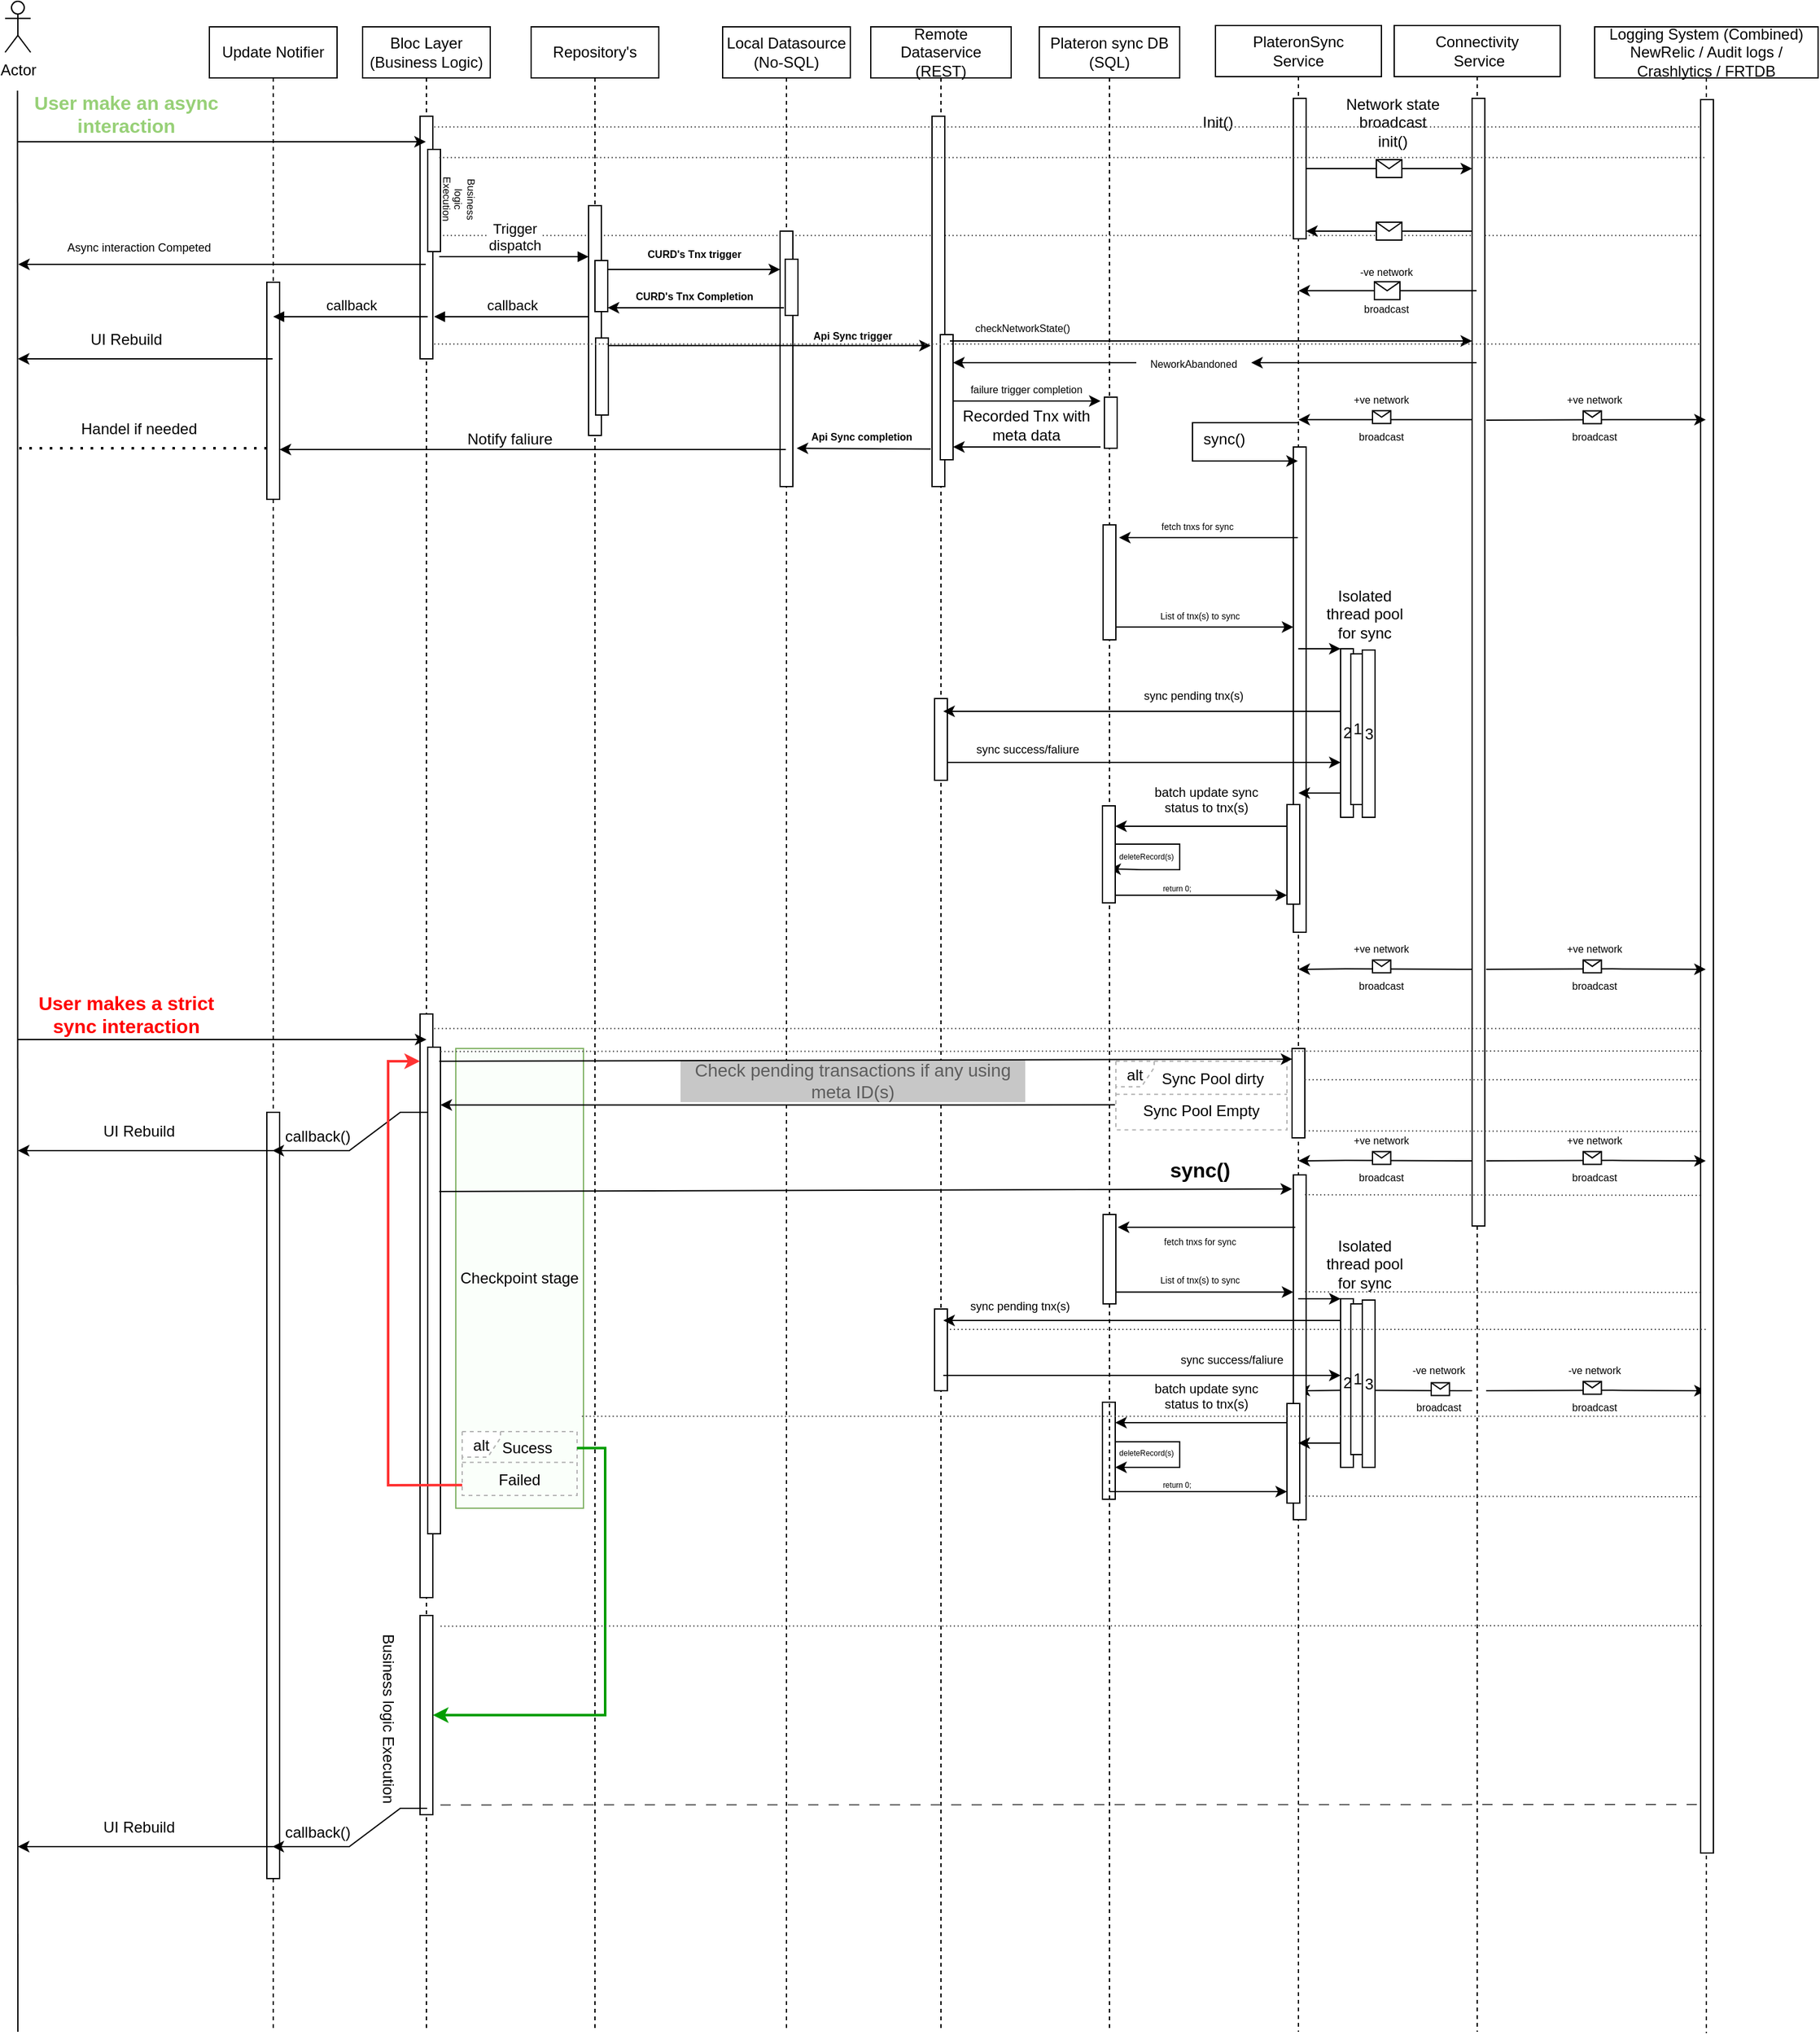 <mxfile version="22.1.12" type="github">
  <diagram name="Page-1" id="2YBvvXClWsGukQMizWep">
    <mxGraphModel dx="570" dy="380" grid="1" gridSize="10" guides="1" tooltips="1" connect="1" arrows="1" fold="1" page="1" pageScale="1" pageWidth="850" pageHeight="1100" math="0" shadow="0">
      <root>
        <mxCell id="0" />
        <mxCell id="1" parent="0" />
        <mxCell id="qB0jGRx-jO7dqgF56bcz-117" value="" style="endArrow=classic;html=1;rounded=0;" edge="1" parent="1">
          <mxGeometry relative="1" as="geometry">
            <mxPoint x="1179" y="1138" as="sourcePoint" />
            <mxPoint x="1043" y="1138" as="targetPoint" />
            <Array as="points">
              <mxPoint x="1080" y="1137.67" />
            </Array>
          </mxGeometry>
        </mxCell>
        <mxCell id="qB0jGRx-jO7dqgF56bcz-118" value="" style="shape=message;html=1;outlineConnect=0;" vertex="1" parent="qB0jGRx-jO7dqgF56bcz-117">
          <mxGeometry width="14.29" height="10" relative="1" as="geometry">
            <mxPoint x="36" y="-6" as="offset" />
          </mxGeometry>
        </mxCell>
        <mxCell id="qB0jGRx-jO7dqgF56bcz-119" value="&lt;font style=&quot;font-size: 8px;&quot;&gt;-ve network &lt;br&gt;&lt;br&gt;broadcast&lt;/font&gt;" style="text;html=1;strokeColor=none;fillColor=none;align=center;verticalAlign=middle;whiteSpace=wrap;rounded=0;" vertex="1" parent="1">
          <mxGeometry x="1118" y="1110" width="70" height="50" as="geometry" />
        </mxCell>
        <mxCell id="qB0jGRx-jO7dqgF56bcz-121" value="" style="endArrow=classic;html=1;rounded=0;" edge="1" parent="1">
          <mxGeometry relative="1" as="geometry">
            <mxPoint x="1190.0" y="1138" as="sourcePoint" />
            <mxPoint x="1362" y="1138" as="targetPoint" />
            <Array as="points">
              <mxPoint x="1289.0" y="1137.67" />
            </Array>
          </mxGeometry>
        </mxCell>
        <mxCell id="qB0jGRx-jO7dqgF56bcz-122" value="" style="shape=message;html=1;outlineConnect=0;" vertex="1" parent="qB0jGRx-jO7dqgF56bcz-121">
          <mxGeometry width="14.29" height="10" relative="1" as="geometry">
            <mxPoint x="-10" y="-7" as="offset" />
          </mxGeometry>
        </mxCell>
        <mxCell id="qB0jGRx-jO7dqgF56bcz-82" value="" style="endArrow=none;dashed=1;html=1;strokeWidth=1;rounded=1;dashPattern=1 2;strokeColor=#545454;curved=0;" edge="1" parent="1">
          <mxGeometry width="50" height="50" relative="1" as="geometry">
            <mxPoint x="370" y="233.33" as="sourcePoint" />
            <mxPoint x="1363" y="233.33" as="targetPoint" />
          </mxGeometry>
        </mxCell>
        <mxCell id="aM9ryv3xv72pqoxQDRHE-1" value="Bloc Layer&lt;br&gt;(Business Logic)" style="shape=umlLifeline;perimeter=lifelinePerimeter;whiteSpace=wrap;html=1;container=0;dropTarget=0;collapsible=0;recursiveResize=0;outlineConnect=0;portConstraint=eastwest;newEdgeStyle={&quot;edgeStyle&quot;:&quot;elbowEdgeStyle&quot;,&quot;elbow&quot;:&quot;vertical&quot;,&quot;curved&quot;:0,&quot;rounded&quot;:0};" parent="1" vertex="1">
          <mxGeometry x="310" y="70" width="100" height="1570" as="geometry" />
        </mxCell>
        <mxCell id="aM9ryv3xv72pqoxQDRHE-2" value="" style="html=1;points=[];perimeter=orthogonalPerimeter;outlineConnect=0;targetShapes=umlLifeline;portConstraint=eastwest;newEdgeStyle={&quot;edgeStyle&quot;:&quot;elbowEdgeStyle&quot;,&quot;elbow&quot;:&quot;vertical&quot;,&quot;curved&quot;:0,&quot;rounded&quot;:0};" parent="aM9ryv3xv72pqoxQDRHE-1" vertex="1">
          <mxGeometry x="45" y="70" width="10" height="190" as="geometry" />
        </mxCell>
        <mxCell id="tvcCBBm_UsV2c8IRRgWx-17" value="" style="html=1;points=[];perimeter=orthogonalPerimeter;outlineConnect=0;targetShapes=umlLifeline;portConstraint=eastwest;newEdgeStyle={&quot;edgeStyle&quot;:&quot;elbowEdgeStyle&quot;,&quot;elbow&quot;:&quot;vertical&quot;,&quot;curved&quot;:0,&quot;rounded&quot;:0};" parent="aM9ryv3xv72pqoxQDRHE-1" vertex="1">
          <mxGeometry x="51" y="96" width="10" height="80" as="geometry" />
        </mxCell>
        <mxCell id="tvcCBBm_UsV2c8IRRgWx-144" value="" style="html=1;points=[];perimeter=orthogonalPerimeter;outlineConnect=0;targetShapes=umlLifeline;portConstraint=eastwest;newEdgeStyle={&quot;edgeStyle&quot;:&quot;elbowEdgeStyle&quot;,&quot;elbow&quot;:&quot;vertical&quot;,&quot;curved&quot;:0,&quot;rounded&quot;:0};" parent="aM9ryv3xv72pqoxQDRHE-1" vertex="1">
          <mxGeometry x="45" y="773" width="10" height="457" as="geometry" />
        </mxCell>
        <mxCell id="tvcCBBm_UsV2c8IRRgWx-145" value="" style="html=1;points=[];perimeter=orthogonalPerimeter;outlineConnect=0;targetShapes=umlLifeline;portConstraint=eastwest;newEdgeStyle={&quot;edgeStyle&quot;:&quot;elbowEdgeStyle&quot;,&quot;elbow&quot;:&quot;vertical&quot;,&quot;curved&quot;:0,&quot;rounded&quot;:0};" parent="aM9ryv3xv72pqoxQDRHE-1" vertex="1">
          <mxGeometry x="51" y="799" width="10" height="381" as="geometry" />
        </mxCell>
        <mxCell id="qB0jGRx-jO7dqgF56bcz-73" value="" style="html=1;points=[];perimeter=orthogonalPerimeter;outlineConnect=0;targetShapes=umlLifeline;portConstraint=eastwest;newEdgeStyle={&quot;edgeStyle&quot;:&quot;elbowEdgeStyle&quot;,&quot;elbow&quot;:&quot;vertical&quot;,&quot;curved&quot;:0,&quot;rounded&quot;:0};" vertex="1" parent="aM9ryv3xv72pqoxQDRHE-1">
          <mxGeometry x="45" y="1244" width="10" height="156" as="geometry" />
        </mxCell>
        <mxCell id="aM9ryv3xv72pqoxQDRHE-7" value="Trigger &lt;br&gt;dispatch" style="html=1;verticalAlign=bottom;endArrow=block;edgeStyle=elbowEdgeStyle;elbow=horizontal;curved=0;rounded=0;" parent="1" target="tvcCBBm_UsV2c8IRRgWx-12" edge="1">
          <mxGeometry x="0.002" relative="1" as="geometry">
            <mxPoint x="370" y="250.0" as="sourcePoint" />
            <Array as="points">
              <mxPoint x="455" y="250" />
            </Array>
            <mxPoint x="585" y="250" as="targetPoint" />
            <mxPoint as="offset" />
          </mxGeometry>
        </mxCell>
        <mxCell id="aM9ryv3xv72pqoxQDRHE-9" value="callback" style="html=1;verticalAlign=bottom;endArrow=block;edgeStyle=elbowEdgeStyle;elbow=vertical;curved=0;rounded=0;" parent="1" source="tvcCBBm_UsV2c8IRRgWx-12" edge="1">
          <mxGeometry relative="1" as="geometry">
            <mxPoint x="585" y="297" as="sourcePoint" />
            <Array as="points">
              <mxPoint x="456" y="297" />
            </Array>
            <mxPoint x="366.0" y="297.0" as="targetPoint" />
          </mxGeometry>
        </mxCell>
        <mxCell id="tvcCBBm_UsV2c8IRRgWx-1" value="Actor" style="shape=umlActor;verticalLabelPosition=bottom;verticalAlign=top;html=1;outlineConnect=0;" parent="1" vertex="1">
          <mxGeometry x="30" y="50" width="20" height="40" as="geometry" />
        </mxCell>
        <mxCell id="tvcCBBm_UsV2c8IRRgWx-2" value="" style="endArrow=none;html=1;rounded=0;" parent="1" edge="1">
          <mxGeometry width="50" height="50" relative="1" as="geometry">
            <mxPoint x="40" y="1640" as="sourcePoint" />
            <mxPoint x="39.72" y="120" as="targetPoint" />
          </mxGeometry>
        </mxCell>
        <mxCell id="tvcCBBm_UsV2c8IRRgWx-6" value="" style="endArrow=classic;html=1;rounded=0;" parent="1" target="aM9ryv3xv72pqoxQDRHE-1" edge="1">
          <mxGeometry width="50" height="50" relative="1" as="geometry">
            <mxPoint x="40" y="160" as="sourcePoint" />
            <mxPoint x="90" y="110" as="targetPoint" />
          </mxGeometry>
        </mxCell>
        <mxCell id="tvcCBBm_UsV2c8IRRgWx-7" value="User make an async interaction" style="text;html=1;strokeColor=none;fillColor=none;align=center;verticalAlign=middle;whiteSpace=wrap;rounded=0;fontSize=15;fontStyle=1;fontColor=#97D077;" parent="1" vertex="1">
          <mxGeometry x="50" y="128" width="150" height="20" as="geometry" />
        </mxCell>
        <mxCell id="tvcCBBm_UsV2c8IRRgWx-10" value="Business logic Execution" style="text;html=1;strokeColor=none;fillColor=none;align=center;verticalAlign=middle;whiteSpace=wrap;rounded=0;rotation=91;fontSize=8;" parent="1" vertex="1">
          <mxGeometry x="370" y="190" width="30" height="30" as="geometry" />
        </mxCell>
        <mxCell id="tvcCBBm_UsV2c8IRRgWx-11" value="Repository&#39;s" style="shape=umlLifeline;perimeter=lifelinePerimeter;whiteSpace=wrap;html=1;container=0;dropTarget=0;collapsible=0;recursiveResize=0;outlineConnect=0;portConstraint=eastwest;newEdgeStyle={&quot;edgeStyle&quot;:&quot;elbowEdgeStyle&quot;,&quot;elbow&quot;:&quot;vertical&quot;,&quot;curved&quot;:0,&quot;rounded&quot;:0};" parent="1" vertex="1">
          <mxGeometry x="442" y="70" width="100" height="1570" as="geometry" />
        </mxCell>
        <mxCell id="tvcCBBm_UsV2c8IRRgWx-12" value="" style="html=1;points=[];perimeter=orthogonalPerimeter;outlineConnect=0;targetShapes=umlLifeline;portConstraint=eastwest;newEdgeStyle={&quot;edgeStyle&quot;:&quot;elbowEdgeStyle&quot;,&quot;elbow&quot;:&quot;vertical&quot;,&quot;curved&quot;:0,&quot;rounded&quot;:0};" parent="tvcCBBm_UsV2c8IRRgWx-11" vertex="1">
          <mxGeometry x="45" y="140" width="10" height="180" as="geometry" />
        </mxCell>
        <mxCell id="tvcCBBm_UsV2c8IRRgWx-13" value="" style="html=1;points=[];perimeter=orthogonalPerimeter;outlineConnect=0;targetShapes=umlLifeline;portConstraint=eastwest;newEdgeStyle={&quot;edgeStyle&quot;:&quot;elbowEdgeStyle&quot;,&quot;elbow&quot;:&quot;vertical&quot;,&quot;curved&quot;:0,&quot;rounded&quot;:0};" parent="tvcCBBm_UsV2c8IRRgWx-11" vertex="1">
          <mxGeometry x="50" y="183" width="10" height="40" as="geometry" />
        </mxCell>
        <mxCell id="tvcCBBm_UsV2c8IRRgWx-25" value="" style="html=1;points=[];perimeter=orthogonalPerimeter;outlineConnect=0;targetShapes=umlLifeline;portConstraint=eastwest;newEdgeStyle={&quot;edgeStyle&quot;:&quot;elbowEdgeStyle&quot;,&quot;elbow&quot;:&quot;vertical&quot;,&quot;curved&quot;:0,&quot;rounded&quot;:0};" parent="tvcCBBm_UsV2c8IRRgWx-11" vertex="1">
          <mxGeometry x="50.5" y="243.67" width="10" height="60.33" as="geometry" />
        </mxCell>
        <mxCell id="tvcCBBm_UsV2c8IRRgWx-14" value="" style="endArrow=classic;html=1;rounded=0;" parent="1" source="aM9ryv3xv72pqoxQDRHE-1" edge="1">
          <mxGeometry width="50" height="50" relative="1" as="geometry">
            <mxPoint x="229.75" y="256" as="sourcePoint" />
            <mxPoint x="40.25" y="256" as="targetPoint" />
          </mxGeometry>
        </mxCell>
        <mxCell id="tvcCBBm_UsV2c8IRRgWx-16" value="Async interaction Competed" style="text;html=1;strokeColor=none;fillColor=none;align=center;verticalAlign=middle;whiteSpace=wrap;rounded=0;fontSize=9;" parent="1" vertex="1">
          <mxGeometry x="60" y="233.33" width="150" height="20" as="geometry" />
        </mxCell>
        <mxCell id="tvcCBBm_UsV2c8IRRgWx-18" value="Local Datasource&lt;br&gt;(No-SQL)" style="shape=umlLifeline;perimeter=lifelinePerimeter;whiteSpace=wrap;html=1;container=0;dropTarget=0;collapsible=0;recursiveResize=0;outlineConnect=0;portConstraint=eastwest;newEdgeStyle={&quot;edgeStyle&quot;:&quot;elbowEdgeStyle&quot;,&quot;elbow&quot;:&quot;vertical&quot;,&quot;curved&quot;:0,&quot;rounded&quot;:0};" parent="1" vertex="1">
          <mxGeometry x="592" y="70" width="100" height="1570" as="geometry" />
        </mxCell>
        <mxCell id="tvcCBBm_UsV2c8IRRgWx-19" value="" style="html=1;points=[];perimeter=orthogonalPerimeter;outlineConnect=0;targetShapes=umlLifeline;portConstraint=eastwest;newEdgeStyle={&quot;edgeStyle&quot;:&quot;elbowEdgeStyle&quot;,&quot;elbow&quot;:&quot;vertical&quot;,&quot;curved&quot;:0,&quot;rounded&quot;:0};" parent="tvcCBBm_UsV2c8IRRgWx-18" vertex="1">
          <mxGeometry x="45" y="160" width="10" height="200" as="geometry" />
        </mxCell>
        <mxCell id="tvcCBBm_UsV2c8IRRgWx-20" value="" style="html=1;points=[];perimeter=orthogonalPerimeter;outlineConnect=0;targetShapes=umlLifeline;portConstraint=eastwest;newEdgeStyle={&quot;edgeStyle&quot;:&quot;elbowEdgeStyle&quot;,&quot;elbow&quot;:&quot;vertical&quot;,&quot;curved&quot;:0,&quot;rounded&quot;:0};" parent="tvcCBBm_UsV2c8IRRgWx-18" vertex="1">
          <mxGeometry x="49" y="182" width="10" height="44" as="geometry" />
        </mxCell>
        <mxCell id="tvcCBBm_UsV2c8IRRgWx-21" value="" style="endArrow=classic;html=1;rounded=0;" parent="1" source="tvcCBBm_UsV2c8IRRgWx-13" target="tvcCBBm_UsV2c8IRRgWx-19" edge="1">
          <mxGeometry width="50" height="50" relative="1" as="geometry">
            <mxPoint x="532" y="270" as="sourcePoint" />
            <mxPoint x="640" y="260" as="targetPoint" />
            <Array as="points">
              <mxPoint x="572" y="260" />
            </Array>
          </mxGeometry>
        </mxCell>
        <mxCell id="tvcCBBm_UsV2c8IRRgWx-22" value="CURD&#39;s Tnx trigger" style="text;html=1;strokeColor=none;fillColor=none;align=center;verticalAlign=middle;whiteSpace=wrap;rounded=0;rotation=0;fontSize=8;fontStyle=1" parent="1" vertex="1">
          <mxGeometry x="530" y="233.33" width="80" height="30" as="geometry" />
        </mxCell>
        <mxCell id="tvcCBBm_UsV2c8IRRgWx-23" value="" style="endArrow=classic;html=1;rounded=0;" parent="1" edge="1">
          <mxGeometry width="50" height="50" relative="1" as="geometry">
            <mxPoint x="512" y="290" as="sourcePoint" />
            <mxPoint x="502" y="290" as="targetPoint" />
            <Array as="points">
              <mxPoint x="640" y="290" />
            </Array>
          </mxGeometry>
        </mxCell>
        <mxCell id="tvcCBBm_UsV2c8IRRgWx-24" value="CURD&#39;s Tnx Completion" style="text;html=1;strokeColor=none;fillColor=none;align=center;verticalAlign=middle;whiteSpace=wrap;rounded=0;rotation=0;fontSize=8;fontStyle=1" parent="1" vertex="1">
          <mxGeometry x="520" y="262.33" width="100" height="36.67" as="geometry" />
        </mxCell>
        <mxCell id="tvcCBBm_UsV2c8IRRgWx-27" value="" style="endArrow=classic;html=1;rounded=0;" parent="1" edge="1">
          <mxGeometry width="50" height="50" relative="1" as="geometry">
            <mxPoint x="502.5" y="319.67" as="sourcePoint" />
            <mxPoint x="755" y="319.67" as="targetPoint" />
            <Array as="points">
              <mxPoint x="572.5" y="319.67" />
            </Array>
          </mxGeometry>
        </mxCell>
        <mxCell id="tvcCBBm_UsV2c8IRRgWx-28" value="Api Sync trigger" style="text;html=1;strokeColor=none;fillColor=none;align=center;verticalAlign=middle;whiteSpace=wrap;rounded=0;rotation=0;fontSize=8;fontStyle=1" parent="1" vertex="1">
          <mxGeometry x="654" y="297" width="80" height="30" as="geometry" />
        </mxCell>
        <mxCell id="tvcCBBm_UsV2c8IRRgWx-35" value="Remote Dataservice&lt;br&gt;(REST)" style="shape=umlLifeline;perimeter=lifelinePerimeter;whiteSpace=wrap;html=1;container=0;dropTarget=0;collapsible=0;recursiveResize=0;outlineConnect=0;portConstraint=eastwest;newEdgeStyle={&quot;edgeStyle&quot;:&quot;elbowEdgeStyle&quot;,&quot;elbow&quot;:&quot;vertical&quot;,&quot;curved&quot;:0,&quot;rounded&quot;:0};" parent="1" vertex="1">
          <mxGeometry x="708" y="70" width="110" height="1570" as="geometry" />
        </mxCell>
        <mxCell id="tvcCBBm_UsV2c8IRRgWx-36" value="" style="html=1;points=[];perimeter=orthogonalPerimeter;outlineConnect=0;targetShapes=umlLifeline;portConstraint=eastwest;newEdgeStyle={&quot;edgeStyle&quot;:&quot;elbowEdgeStyle&quot;,&quot;elbow&quot;:&quot;vertical&quot;,&quot;curved&quot;:0,&quot;rounded&quot;:0};" parent="tvcCBBm_UsV2c8IRRgWx-35" vertex="1">
          <mxGeometry x="48" y="70" width="10" height="290" as="geometry" />
        </mxCell>
        <mxCell id="tvcCBBm_UsV2c8IRRgWx-38" value="" style="html=1;points=[];perimeter=orthogonalPerimeter;outlineConnect=0;targetShapes=umlLifeline;portConstraint=eastwest;newEdgeStyle={&quot;edgeStyle&quot;:&quot;elbowEdgeStyle&quot;,&quot;elbow&quot;:&quot;vertical&quot;,&quot;curved&quot;:0,&quot;rounded&quot;:0};" parent="tvcCBBm_UsV2c8IRRgWx-35" vertex="1">
          <mxGeometry x="54.5" y="241" width="10" height="98" as="geometry" />
        </mxCell>
        <mxCell id="tvcCBBm_UsV2c8IRRgWx-115" value="" style="html=1;points=[];perimeter=orthogonalPerimeter;outlineConnect=0;targetShapes=umlLifeline;portConstraint=eastwest;newEdgeStyle={&quot;edgeStyle&quot;:&quot;elbowEdgeStyle&quot;,&quot;elbow&quot;:&quot;vertical&quot;,&quot;curved&quot;:0,&quot;rounded&quot;:0};" parent="tvcCBBm_UsV2c8IRRgWx-35" vertex="1">
          <mxGeometry x="50" y="526" width="10" height="64" as="geometry" />
        </mxCell>
        <mxCell id="qB0jGRx-jO7dqgF56bcz-44" value="" style="html=1;points=[];perimeter=orthogonalPerimeter;outlineConnect=0;targetShapes=umlLifeline;portConstraint=eastwest;newEdgeStyle={&quot;edgeStyle&quot;:&quot;elbowEdgeStyle&quot;,&quot;elbow&quot;:&quot;vertical&quot;,&quot;curved&quot;:0,&quot;rounded&quot;:0};" vertex="1" parent="tvcCBBm_UsV2c8IRRgWx-35">
          <mxGeometry x="50" y="1004" width="10" height="64" as="geometry" />
        </mxCell>
        <mxCell id="tvcCBBm_UsV2c8IRRgWx-39" value="" style="endArrow=classic;html=1;rounded=0;" parent="1" edge="1">
          <mxGeometry width="50" height="50" relative="1" as="geometry">
            <mxPoint x="755" y="400.67" as="sourcePoint" />
            <mxPoint x="650" y="400" as="targetPoint" />
            <Array as="points" />
          </mxGeometry>
        </mxCell>
        <mxCell id="tvcCBBm_UsV2c8IRRgWx-40" value="Api Sync completion" style="text;html=1;strokeColor=none;fillColor=none;align=center;verticalAlign=middle;whiteSpace=wrap;rounded=0;rotation=0;fontSize=8;fontStyle=1" parent="1" vertex="1">
          <mxGeometry x="656" y="376" width="90" height="30" as="geometry" />
        </mxCell>
        <mxCell id="tvcCBBm_UsV2c8IRRgWx-41" value="" style="edgeStyle=elbowEdgeStyle;rounded=0;orthogonalLoop=1;jettySize=auto;html=1;elbow=vertical;curved=0;" parent="1" edge="1">
          <mxGeometry relative="1" as="geometry">
            <mxPoint x="772.5" y="363.001" as="sourcePoint" />
            <mxPoint x="888" y="363.001" as="targetPoint" />
          </mxGeometry>
        </mxCell>
        <mxCell id="tvcCBBm_UsV2c8IRRgWx-42" value="failure trigger completion" style="text;html=1;strokeColor=none;fillColor=none;align=center;verticalAlign=middle;whiteSpace=wrap;rounded=0;rotation=0;fontSize=8;" parent="1" vertex="1">
          <mxGeometry x="780" y="339" width="100" height="30" as="geometry" />
        </mxCell>
        <mxCell id="tvcCBBm_UsV2c8IRRgWx-44" value="" style="endArrow=classic;html=1;rounded=0;" parent="1" edge="1">
          <mxGeometry width="50" height="50" relative="1" as="geometry">
            <mxPoint x="888.0" y="399.0" as="sourcePoint" />
            <mxPoint x="772.5" y="399.0" as="targetPoint" />
            <Array as="points">
              <mxPoint x="833" y="399" />
            </Array>
          </mxGeometry>
        </mxCell>
        <mxCell id="tvcCBBm_UsV2c8IRRgWx-45" value="Recorded Tnx with meta data" style="text;html=1;strokeColor=none;fillColor=none;align=center;verticalAlign=middle;whiteSpace=wrap;rounded=0;" parent="1" vertex="1">
          <mxGeometry x="765" y="367" width="130" height="30" as="geometry" />
        </mxCell>
        <mxCell id="tvcCBBm_UsV2c8IRRgWx-46" value="" style="endArrow=classic;html=1;rounded=0;" parent="1" target="tvcCBBm_UsV2c8IRRgWx-48" edge="1">
          <mxGeometry width="50" height="50" relative="1" as="geometry">
            <mxPoint x="641.5" y="401" as="sourcePoint" />
            <mxPoint x="40" y="401" as="targetPoint" />
          </mxGeometry>
        </mxCell>
        <mxCell id="tvcCBBm_UsV2c8IRRgWx-47" value="Update Notifier" style="shape=umlLifeline;perimeter=lifelinePerimeter;whiteSpace=wrap;html=1;container=0;dropTarget=0;collapsible=0;recursiveResize=0;outlineConnect=0;portConstraint=eastwest;newEdgeStyle={&quot;edgeStyle&quot;:&quot;elbowEdgeStyle&quot;,&quot;elbow&quot;:&quot;vertical&quot;,&quot;curved&quot;:0,&quot;rounded&quot;:0};" parent="1" vertex="1">
          <mxGeometry x="190" y="70" width="100" height="1570" as="geometry" />
        </mxCell>
        <mxCell id="tvcCBBm_UsV2c8IRRgWx-48" value="" style="html=1;points=[];perimeter=orthogonalPerimeter;outlineConnect=0;targetShapes=umlLifeline;portConstraint=eastwest;newEdgeStyle={&quot;edgeStyle&quot;:&quot;elbowEdgeStyle&quot;,&quot;elbow&quot;:&quot;vertical&quot;,&quot;curved&quot;:0,&quot;rounded&quot;:0};" parent="tvcCBBm_UsV2c8IRRgWx-47" vertex="1">
          <mxGeometry x="45" y="200" width="10" height="170" as="geometry" />
        </mxCell>
        <mxCell id="tvcCBBm_UsV2c8IRRgWx-186" value="" style="html=1;points=[];perimeter=orthogonalPerimeter;outlineConnect=0;targetShapes=umlLifeline;portConstraint=eastwest;newEdgeStyle={&quot;edgeStyle&quot;:&quot;elbowEdgeStyle&quot;,&quot;elbow&quot;:&quot;vertical&quot;,&quot;curved&quot;:0,&quot;rounded&quot;:0};" parent="tvcCBBm_UsV2c8IRRgWx-47" vertex="1">
          <mxGeometry x="45" y="850" width="10" height="600" as="geometry" />
        </mxCell>
        <mxCell id="tvcCBBm_UsV2c8IRRgWx-50" value="callback" style="html=1;verticalAlign=bottom;endArrow=block;edgeStyle=elbowEdgeStyle;elbow=vertical;curved=0;rounded=0;" parent="1" edge="1">
          <mxGeometry relative="1" as="geometry">
            <mxPoint x="361" y="297" as="sourcePoint" />
            <Array as="points">
              <mxPoint x="330" y="297" />
            </Array>
            <mxPoint x="240.0" y="297.0" as="targetPoint" />
          </mxGeometry>
        </mxCell>
        <mxCell id="tvcCBBm_UsV2c8IRRgWx-51" value="" style="endArrow=classic;html=1;rounded=0;" parent="1" source="tvcCBBm_UsV2c8IRRgWx-47" edge="1">
          <mxGeometry width="50" height="50" relative="1" as="geometry">
            <mxPoint x="380" y="340" as="sourcePoint" />
            <mxPoint x="40" y="330" as="targetPoint" />
            <Array as="points">
              <mxPoint x="140" y="330" />
            </Array>
          </mxGeometry>
        </mxCell>
        <mxCell id="tvcCBBm_UsV2c8IRRgWx-52" value="UI Rebuild" style="text;html=1;strokeColor=none;fillColor=none;align=center;verticalAlign=middle;whiteSpace=wrap;rounded=0;" parent="1" vertex="1">
          <mxGeometry x="95" y="300" width="60" height="30" as="geometry" />
        </mxCell>
        <mxCell id="tvcCBBm_UsV2c8IRRgWx-53" value="" style="endArrow=none;dashed=1;html=1;dashPattern=1 3;strokeWidth=2;rounded=0;" parent="1" source="tvcCBBm_UsV2c8IRRgWx-48" edge="1">
          <mxGeometry width="50" height="50" relative="1" as="geometry">
            <mxPoint x="310" y="380" as="sourcePoint" />
            <mxPoint x="40" y="400" as="targetPoint" />
            <Array as="points">
              <mxPoint x="130" y="400" />
            </Array>
          </mxGeometry>
        </mxCell>
        <mxCell id="tvcCBBm_UsV2c8IRRgWx-54" value="Notify faliure" style="text;html=1;strokeColor=none;fillColor=none;align=center;verticalAlign=middle;whiteSpace=wrap;rounded=0;" parent="1" vertex="1">
          <mxGeometry x="383" y="378" width="85" height="30" as="geometry" />
        </mxCell>
        <mxCell id="tvcCBBm_UsV2c8IRRgWx-56" value="Handel if needed" style="text;html=1;strokeColor=none;fillColor=none;align=center;verticalAlign=middle;whiteSpace=wrap;rounded=0;" parent="1" vertex="1">
          <mxGeometry x="75" y="370" width="120" height="30" as="geometry" />
        </mxCell>
        <mxCell id="tvcCBBm_UsV2c8IRRgWx-57" value="PlateronSync &lt;br&gt;Service" style="shape=umlLifeline;perimeter=lifelinePerimeter;whiteSpace=wrap;html=1;container=0;dropTarget=0;collapsible=0;recursiveResize=0;outlineConnect=0;portConstraint=eastwest;newEdgeStyle={&quot;edgeStyle&quot;:&quot;elbowEdgeStyle&quot;,&quot;elbow&quot;:&quot;vertical&quot;,&quot;curved&quot;:0,&quot;rounded&quot;:0};" parent="1" vertex="1">
          <mxGeometry x="978" y="69" width="130" height="1571" as="geometry" />
        </mxCell>
        <mxCell id="tvcCBBm_UsV2c8IRRgWx-58" value="" style="html=1;points=[];perimeter=orthogonalPerimeter;outlineConnect=0;targetShapes=umlLifeline;portConstraint=eastwest;newEdgeStyle={&quot;edgeStyle&quot;:&quot;elbowEdgeStyle&quot;,&quot;elbow&quot;:&quot;vertical&quot;,&quot;curved&quot;:0,&quot;rounded&quot;:0};" parent="tvcCBBm_UsV2c8IRRgWx-57" vertex="1">
          <mxGeometry x="61" y="57" width="10" height="110" as="geometry" />
        </mxCell>
        <mxCell id="tvcCBBm_UsV2c8IRRgWx-98" value="" style="html=1;points=[];perimeter=orthogonalPerimeter;outlineConnect=0;targetShapes=umlLifeline;portConstraint=eastwest;newEdgeStyle={&quot;edgeStyle&quot;:&quot;elbowEdgeStyle&quot;,&quot;elbow&quot;:&quot;vertical&quot;,&quot;curved&quot;:0,&quot;rounded&quot;:0};" parent="tvcCBBm_UsV2c8IRRgWx-57" vertex="1">
          <mxGeometry x="61" y="330" width="10" height="380" as="geometry" />
        </mxCell>
        <mxCell id="tvcCBBm_UsV2c8IRRgWx-107" value="2" style="html=1;points=[];perimeter=orthogonalPerimeter;outlineConnect=0;targetShapes=umlLifeline;portConstraint=eastwest;newEdgeStyle={&quot;edgeStyle&quot;:&quot;elbowEdgeStyle&quot;,&quot;elbow&quot;:&quot;vertical&quot;,&quot;curved&quot;:0,&quot;rounded&quot;:0};" parent="tvcCBBm_UsV2c8IRRgWx-57" vertex="1">
          <mxGeometry x="98" y="488" width="10" height="132" as="geometry" />
        </mxCell>
        <mxCell id="tvcCBBm_UsV2c8IRRgWx-108" value="1" style="html=1;points=[];perimeter=orthogonalPerimeter;outlineConnect=0;targetShapes=umlLifeline;portConstraint=eastwest;newEdgeStyle={&quot;edgeStyle&quot;:&quot;elbowEdgeStyle&quot;,&quot;elbow&quot;:&quot;vertical&quot;,&quot;curved&quot;:0,&quot;rounded&quot;:0};" parent="tvcCBBm_UsV2c8IRRgWx-57" vertex="1">
          <mxGeometry x="106" y="492" width="10" height="118" as="geometry" />
        </mxCell>
        <mxCell id="tvcCBBm_UsV2c8IRRgWx-109" value="3" style="html=1;points=[];perimeter=orthogonalPerimeter;outlineConnect=0;targetShapes=umlLifeline;portConstraint=eastwest;newEdgeStyle={&quot;edgeStyle&quot;:&quot;elbowEdgeStyle&quot;,&quot;elbow&quot;:&quot;vertical&quot;,&quot;curved&quot;:0,&quot;rounded&quot;:0};" parent="tvcCBBm_UsV2c8IRRgWx-57" vertex="1">
          <mxGeometry x="115" y="489" width="10" height="131" as="geometry" />
        </mxCell>
        <mxCell id="tvcCBBm_UsV2c8IRRgWx-114" value="" style="endArrow=classic;html=1;rounded=0;" parent="tvcCBBm_UsV2c8IRRgWx-57" target="tvcCBBm_UsV2c8IRRgWx-107" edge="1">
          <mxGeometry width="50" height="50" relative="1" as="geometry">
            <mxPoint x="64.833" y="488" as="sourcePoint" />
            <mxPoint x="140" y="506" as="targetPoint" />
          </mxGeometry>
        </mxCell>
        <mxCell id="tvcCBBm_UsV2c8IRRgWx-124" value="" style="html=1;points=[];perimeter=orthogonalPerimeter;outlineConnect=0;targetShapes=umlLifeline;portConstraint=eastwest;newEdgeStyle={&quot;edgeStyle&quot;:&quot;elbowEdgeStyle&quot;,&quot;elbow&quot;:&quot;vertical&quot;,&quot;curved&quot;:0,&quot;rounded&quot;:0};" parent="tvcCBBm_UsV2c8IRRgWx-57" vertex="1">
          <mxGeometry x="56" y="610" width="10" height="78" as="geometry" />
        </mxCell>
        <mxCell id="qB0jGRx-jO7dqgF56bcz-9" value="" style="endArrow=classic;html=1;rounded=0;" edge="1" parent="tvcCBBm_UsV2c8IRRgWx-57" source="tvcCBBm_UsV2c8IRRgWx-107" target="tvcCBBm_UsV2c8IRRgWx-57">
          <mxGeometry width="50" height="50" relative="1" as="geometry">
            <mxPoint x="72.833" y="611" as="sourcePoint" />
            <mxPoint x="106" y="611" as="targetPoint" />
            <Array as="points">
              <mxPoint x="92" y="601" />
            </Array>
          </mxGeometry>
        </mxCell>
        <mxCell id="qB0jGRx-jO7dqgF56bcz-28" value="" style="html=1;points=[];perimeter=orthogonalPerimeter;outlineConnect=0;targetShapes=umlLifeline;portConstraint=eastwest;newEdgeStyle={&quot;edgeStyle&quot;:&quot;elbowEdgeStyle&quot;,&quot;elbow&quot;:&quot;vertical&quot;,&quot;curved&quot;:0,&quot;rounded&quot;:0};" vertex="1" parent="tvcCBBm_UsV2c8IRRgWx-57">
          <mxGeometry x="61" y="900" width="10" height="270" as="geometry" />
        </mxCell>
        <mxCell id="qB0jGRx-jO7dqgF56bcz-29" value="2" style="html=1;points=[];perimeter=orthogonalPerimeter;outlineConnect=0;targetShapes=umlLifeline;portConstraint=eastwest;newEdgeStyle={&quot;edgeStyle&quot;:&quot;elbowEdgeStyle&quot;,&quot;elbow&quot;:&quot;vertical&quot;,&quot;curved&quot;:0,&quot;rounded&quot;:0};" vertex="1" parent="tvcCBBm_UsV2c8IRRgWx-57">
          <mxGeometry x="98" y="997" width="10" height="132" as="geometry" />
        </mxCell>
        <mxCell id="qB0jGRx-jO7dqgF56bcz-30" value="1" style="html=1;points=[];perimeter=orthogonalPerimeter;outlineConnect=0;targetShapes=umlLifeline;portConstraint=eastwest;newEdgeStyle={&quot;edgeStyle&quot;:&quot;elbowEdgeStyle&quot;,&quot;elbow&quot;:&quot;vertical&quot;,&quot;curved&quot;:0,&quot;rounded&quot;:0};" vertex="1" parent="tvcCBBm_UsV2c8IRRgWx-57">
          <mxGeometry x="106" y="1001" width="10" height="118" as="geometry" />
        </mxCell>
        <mxCell id="qB0jGRx-jO7dqgF56bcz-31" value="3" style="html=1;points=[];perimeter=orthogonalPerimeter;outlineConnect=0;targetShapes=umlLifeline;portConstraint=eastwest;newEdgeStyle={&quot;edgeStyle&quot;:&quot;elbowEdgeStyle&quot;,&quot;elbow&quot;:&quot;vertical&quot;,&quot;curved&quot;:0,&quot;rounded&quot;:0};" vertex="1" parent="tvcCBBm_UsV2c8IRRgWx-57">
          <mxGeometry x="115" y="998" width="10" height="131" as="geometry" />
        </mxCell>
        <mxCell id="qB0jGRx-jO7dqgF56bcz-32" value="" style="endArrow=classic;html=1;rounded=0;" edge="1" parent="tvcCBBm_UsV2c8IRRgWx-57" target="qB0jGRx-jO7dqgF56bcz-29">
          <mxGeometry width="50" height="50" relative="1" as="geometry">
            <mxPoint x="64.833" y="997" as="sourcePoint" />
            <mxPoint x="140" y="1015" as="targetPoint" />
          </mxGeometry>
        </mxCell>
        <mxCell id="qB0jGRx-jO7dqgF56bcz-33" value="" style="html=1;points=[];perimeter=orthogonalPerimeter;outlineConnect=0;targetShapes=umlLifeline;portConstraint=eastwest;newEdgeStyle={&quot;edgeStyle&quot;:&quot;elbowEdgeStyle&quot;,&quot;elbow&quot;:&quot;vertical&quot;,&quot;curved&quot;:0,&quot;rounded&quot;:0};" vertex="1" parent="tvcCBBm_UsV2c8IRRgWx-57">
          <mxGeometry x="56" y="1079" width="10" height="78" as="geometry" />
        </mxCell>
        <mxCell id="qB0jGRx-jO7dqgF56bcz-34" value="" style="endArrow=classic;html=1;rounded=0;" edge="1" parent="tvcCBBm_UsV2c8IRRgWx-57" source="qB0jGRx-jO7dqgF56bcz-29">
          <mxGeometry width="50" height="50" relative="1" as="geometry">
            <mxPoint x="72.833" y="1120" as="sourcePoint" />
            <mxPoint x="65" y="1110" as="targetPoint" />
            <Array as="points">
              <mxPoint x="92" y="1110" />
            </Array>
          </mxGeometry>
        </mxCell>
        <mxCell id="qB0jGRx-jO7dqgF56bcz-57" value="&lt;font style=&quot;font-size: 10px;&quot;&gt;batch update sync status to tnx(s)&lt;/font&gt;" style="text;html=1;strokeColor=none;fillColor=none;align=center;verticalAlign=middle;whiteSpace=wrap;rounded=0;fontSize=10;strokeWidth=1;" vertex="1" parent="tvcCBBm_UsV2c8IRRgWx-57">
          <mxGeometry x="-57" y="1058" width="100" height="30" as="geometry" />
        </mxCell>
        <mxCell id="qB0jGRx-jO7dqgF56bcz-58" value="&lt;font style=&quot;font-size: 6px;&quot;&gt;deleteRecord(s)&lt;/font&gt;" style="text;html=1;strokeColor=none;fillColor=none;align=center;verticalAlign=middle;whiteSpace=wrap;rounded=0;" vertex="1" parent="tvcCBBm_UsV2c8IRRgWx-57">
          <mxGeometry x="-84" y="1101" width="60" height="30" as="geometry" />
        </mxCell>
        <mxCell id="qB0jGRx-jO7dqgF56bcz-59" value="" style="endArrow=classic;html=1;rounded=0;" edge="1" parent="tvcCBBm_UsV2c8IRRgWx-57" target="qB0jGRx-jO7dqgF56bcz-61">
          <mxGeometry width="50" height="50" relative="1" as="geometry">
            <mxPoint x="-83.0" y="1109" as="sourcePoint" />
            <mxPoint x="-82" y="1129" as="targetPoint" />
            <Array as="points">
              <mxPoint x="-58" y="1109" />
              <mxPoint x="-28" y="1109" />
              <mxPoint x="-28" y="1129" />
              <mxPoint x="-58" y="1129" />
            </Array>
          </mxGeometry>
        </mxCell>
        <mxCell id="qB0jGRx-jO7dqgF56bcz-60" value="&lt;font style=&quot;font-size: 6px;&quot;&gt;return 0;&lt;/font&gt;" style="text;html=1;strokeColor=none;fillColor=none;align=center;verticalAlign=middle;whiteSpace=wrap;rounded=0;" vertex="1" parent="tvcCBBm_UsV2c8IRRgWx-57">
          <mxGeometry x="-60" y="1126" width="60" height="30" as="geometry" />
        </mxCell>
        <mxCell id="qB0jGRx-jO7dqgF56bcz-61" value="" style="html=1;points=[];perimeter=orthogonalPerimeter;outlineConnect=0;targetShapes=umlLifeline;portConstraint=eastwest;newEdgeStyle={&quot;edgeStyle&quot;:&quot;elbowEdgeStyle&quot;,&quot;elbow&quot;:&quot;vertical&quot;,&quot;curved&quot;:0,&quot;rounded&quot;:0};" vertex="1" parent="tvcCBBm_UsV2c8IRRgWx-57">
          <mxGeometry x="-88.5" y="1078" width="10" height="76" as="geometry" />
        </mxCell>
        <mxCell id="qB0jGRx-jO7dqgF56bcz-62" value="" style="endArrow=classic;html=1;rounded=0;" edge="1" parent="tvcCBBm_UsV2c8IRRgWx-57">
          <mxGeometry width="50" height="50" relative="1" as="geometry">
            <mxPoint x="-83.0" y="1148" as="sourcePoint" />
            <mxPoint x="56" y="1148" as="targetPoint" />
            <Array as="points">
              <mxPoint x="-29" y="1148" />
            </Array>
          </mxGeometry>
        </mxCell>
        <mxCell id="qB0jGRx-jO7dqgF56bcz-63" value="" style="endArrow=classic;html=1;rounded=0;" edge="1" parent="tvcCBBm_UsV2c8IRRgWx-57" target="qB0jGRx-jO7dqgF56bcz-61">
          <mxGeometry width="50" height="50" relative="1" as="geometry">
            <mxPoint x="56" y="1094" as="sourcePoint" />
            <mxPoint x="-83" y="1094" as="targetPoint" />
            <Array as="points">
              <mxPoint x="-28" y="1094" />
            </Array>
          </mxGeometry>
        </mxCell>
        <mxCell id="tvcCBBm_UsV2c8IRRgWx-60" value="Init()" style="text;html=1;strokeColor=none;fillColor=none;align=center;verticalAlign=middle;whiteSpace=wrap;rounded=0;" parent="1" vertex="1">
          <mxGeometry x="950" y="130" width="60" height="30" as="geometry" />
        </mxCell>
        <mxCell id="tvcCBBm_UsV2c8IRRgWx-62" value="" style="endArrow=classic;html=1;rounded=0;" parent="1" target="tvcCBBm_UsV2c8IRRgWx-68" edge="1" source="tvcCBBm_UsV2c8IRRgWx-58">
          <mxGeometry relative="1" as="geometry">
            <mxPoint x="1060" y="185" as="sourcePoint" />
            <mxPoint x="1140" y="184.74" as="targetPoint" />
          </mxGeometry>
        </mxCell>
        <mxCell id="tvcCBBm_UsV2c8IRRgWx-63" value="" style="shape=message;html=1;outlineConnect=0;" parent="tvcCBBm_UsV2c8IRRgWx-62" vertex="1">
          <mxGeometry width="20" height="14" relative="1" as="geometry">
            <mxPoint x="-10" y="-7" as="offset" />
          </mxGeometry>
        </mxCell>
        <mxCell id="tvcCBBm_UsV2c8IRRgWx-64" value="Network state broadcast init()" style="text;html=1;strokeColor=none;fillColor=none;align=center;verticalAlign=middle;whiteSpace=wrap;rounded=0;" parent="1" vertex="1">
          <mxGeometry x="1077" y="130" width="80" height="30" as="geometry" />
        </mxCell>
        <mxCell id="tvcCBBm_UsV2c8IRRgWx-67" value="Connectivity&lt;br&gt;&amp;nbsp;Service" style="shape=umlLifeline;perimeter=lifelinePerimeter;whiteSpace=wrap;html=1;container=0;dropTarget=0;collapsible=0;recursiveResize=0;outlineConnect=0;portConstraint=eastwest;newEdgeStyle={&quot;edgeStyle&quot;:&quot;elbowEdgeStyle&quot;,&quot;elbow&quot;:&quot;vertical&quot;,&quot;curved&quot;:0,&quot;rounded&quot;:0};" parent="1" vertex="1">
          <mxGeometry x="1118" y="69" width="130" height="1571" as="geometry" />
        </mxCell>
        <mxCell id="tvcCBBm_UsV2c8IRRgWx-68" value="" style="html=1;points=[];perimeter=orthogonalPerimeter;outlineConnect=0;targetShapes=umlLifeline;portConstraint=eastwest;newEdgeStyle={&quot;edgeStyle&quot;:&quot;elbowEdgeStyle&quot;,&quot;elbow&quot;:&quot;vertical&quot;,&quot;curved&quot;:0,&quot;rounded&quot;:0};" parent="tvcCBBm_UsV2c8IRRgWx-67" vertex="1">
          <mxGeometry x="61" y="57" width="10" height="883" as="geometry" />
        </mxCell>
        <mxCell id="tvcCBBm_UsV2c8IRRgWx-69" value="" style="endArrow=classic;html=1;rounded=0;" parent="1" source="tvcCBBm_UsV2c8IRRgWx-68" target="tvcCBBm_UsV2c8IRRgWx-58" edge="1">
          <mxGeometry relative="1" as="geometry">
            <mxPoint x="1080" y="210" as="sourcePoint" />
            <mxPoint x="1180" y="210" as="targetPoint" />
            <Array as="points">
              <mxPoint x="1080" y="230" />
            </Array>
          </mxGeometry>
        </mxCell>
        <mxCell id="tvcCBBm_UsV2c8IRRgWx-70" value="" style="shape=message;html=1;outlineConnect=0;" parent="tvcCBBm_UsV2c8IRRgWx-69" vertex="1">
          <mxGeometry width="20" height="14" relative="1" as="geometry">
            <mxPoint x="-10" y="-7" as="offset" />
          </mxGeometry>
        </mxCell>
        <mxCell id="tvcCBBm_UsV2c8IRRgWx-72" value="&lt;font style=&quot;font-size: 8px;&quot;&gt;-ve network &lt;br&gt;&lt;br&gt;broadcast&lt;/font&gt;" style="text;html=1;strokeColor=none;fillColor=none;align=center;verticalAlign=middle;whiteSpace=wrap;rounded=0;" parent="1" vertex="1">
          <mxGeometry x="1077" y="250" width="70" height="50" as="geometry" />
        </mxCell>
        <mxCell id="tvcCBBm_UsV2c8IRRgWx-73" value="" style="endArrow=classic;html=1;rounded=0;" parent="1" edge="1" target="tvcCBBm_UsV2c8IRRgWx-68">
          <mxGeometry width="50" height="50" relative="1" as="geometry">
            <mxPoint x="770" y="316" as="sourcePoint" />
            <mxPoint x="1154.5" y="316.0" as="targetPoint" />
          </mxGeometry>
        </mxCell>
        <mxCell id="tvcCBBm_UsV2c8IRRgWx-75" value="&lt;font style=&quot;font-size: 8px;&quot;&gt;checkNetworkState()&lt;/font&gt;" style="text;html=1;strokeColor=none;fillColor=none;align=center;verticalAlign=middle;whiteSpace=wrap;rounded=0;" parent="1" vertex="1">
          <mxGeometry x="782" y="290" width="90" height="30" as="geometry" />
        </mxCell>
        <mxCell id="tvcCBBm_UsV2c8IRRgWx-76" value="" style="endArrow=classic;html=1;rounded=0;exitX=0;exitY=0.5;exitDx=0;exitDy=0;" parent="1" source="tvcCBBm_UsV2c8IRRgWx-78" edge="1" target="tvcCBBm_UsV2c8IRRgWx-38">
          <mxGeometry width="50" height="50" relative="1" as="geometry">
            <mxPoint x="921" y="330" as="sourcePoint" />
            <mxPoint x="772.004" y="330" as="targetPoint" />
          </mxGeometry>
        </mxCell>
        <mxCell id="tvcCBBm_UsV2c8IRRgWx-79" value="" style="endArrow=classic;html=1;rounded=0;entryX=1;entryY=0.5;entryDx=0;entryDy=0;" parent="1" target="tvcCBBm_UsV2c8IRRgWx-78" edge="1" source="tvcCBBm_UsV2c8IRRgWx-67">
          <mxGeometry width="50" height="50" relative="1" as="geometry">
            <mxPoint x="1148.03" y="330" as="sourcePoint" />
            <mxPoint x="762.004" y="330" as="targetPoint" />
          </mxGeometry>
        </mxCell>
        <mxCell id="tvcCBBm_UsV2c8IRRgWx-78" value="&lt;span style=&quot;font-size: 8px;&quot;&gt;NeworkAbandoned&lt;/span&gt;" style="text;html=1;strokeColor=none;fillColor=none;align=center;verticalAlign=middle;whiteSpace=wrap;rounded=0;" parent="1" vertex="1">
          <mxGeometry x="916" y="318" width="90" height="30" as="geometry" />
        </mxCell>
        <mxCell id="tvcCBBm_UsV2c8IRRgWx-90" value="" style="endArrow=classic;html=1;rounded=0;" parent="1" target="tvcCBBm_UsV2c8IRRgWx-57" edge="1" source="tvcCBBm_UsV2c8IRRgWx-67">
          <mxGeometry relative="1" as="geometry">
            <mxPoint x="1150" y="276.67" as="sourcePoint" />
            <mxPoint x="1020" y="276.67" as="targetPoint" />
            <Array as="points">
              <mxPoint x="1079" y="276.67" />
            </Array>
          </mxGeometry>
        </mxCell>
        <mxCell id="tvcCBBm_UsV2c8IRRgWx-91" value="" style="shape=message;html=1;outlineConnect=0;" parent="tvcCBBm_UsV2c8IRRgWx-90" vertex="1">
          <mxGeometry width="20" height="14" relative="1" as="geometry">
            <mxPoint x="-10" y="-7" as="offset" />
          </mxGeometry>
        </mxCell>
        <mxCell id="tvcCBBm_UsV2c8IRRgWx-94" value="&lt;font style=&quot;font-size: 8px;&quot;&gt;+ve network &lt;br&gt;&lt;br&gt;broadcast&lt;/font&gt;" style="text;html=1;strokeColor=none;fillColor=none;align=center;verticalAlign=middle;whiteSpace=wrap;rounded=0;" parent="1" vertex="1">
          <mxGeometry x="1073" y="350" width="70" height="50" as="geometry" />
        </mxCell>
        <mxCell id="tvcCBBm_UsV2c8IRRgWx-95" value="" style="endArrow=classic;html=1;rounded=0;" parent="1" target="tvcCBBm_UsV2c8IRRgWx-57" edge="1" source="tvcCBBm_UsV2c8IRRgWx-68">
          <mxGeometry relative="1" as="geometry">
            <mxPoint x="1151" y="377.67" as="sourcePoint" />
            <mxPoint x="1021" y="377.67" as="targetPoint" />
            <Array as="points">
              <mxPoint x="1080" y="377.67" />
            </Array>
          </mxGeometry>
        </mxCell>
        <mxCell id="tvcCBBm_UsV2c8IRRgWx-96" value="" style="shape=message;html=1;outlineConnect=0;" parent="tvcCBBm_UsV2c8IRRgWx-95" vertex="1">
          <mxGeometry width="14.29" height="10" relative="1" as="geometry">
            <mxPoint x="-10" y="-7" as="offset" />
          </mxGeometry>
        </mxCell>
        <mxCell id="tvcCBBm_UsV2c8IRRgWx-99" value="" style="endArrow=classic;html=1;rounded=0;" parent="1" source="tvcCBBm_UsV2c8IRRgWx-57" target="tvcCBBm_UsV2c8IRRgWx-57" edge="1">
          <mxGeometry width="50" height="50" relative="1" as="geometry">
            <mxPoint x="940" y="420" as="sourcePoint" />
            <mxPoint x="990" y="370" as="targetPoint" />
            <Array as="points">
              <mxPoint x="960" y="380" />
              <mxPoint x="960" y="410" />
            </Array>
          </mxGeometry>
        </mxCell>
        <mxCell id="tvcCBBm_UsV2c8IRRgWx-100" value="sync()" style="text;html=1;strokeColor=none;fillColor=none;align=center;verticalAlign=middle;whiteSpace=wrap;rounded=0;fontSize=12;" parent="1" vertex="1">
          <mxGeometry x="955" y="378" width="60" height="30" as="geometry" />
        </mxCell>
        <mxCell id="tvcCBBm_UsV2c8IRRgWx-103" value="" style="endArrow=classic;html=1;rounded=0;" parent="1" edge="1" source="tvcCBBm_UsV2c8IRRgWx-57">
          <mxGeometry width="50" height="50" relative="1" as="geometry">
            <mxPoint x="1018" y="470" as="sourcePoint" />
            <mxPoint x="902.5" y="470.0" as="targetPoint" />
            <Array as="points">
              <mxPoint x="963" y="470" />
            </Array>
          </mxGeometry>
        </mxCell>
        <mxCell id="tvcCBBm_UsV2c8IRRgWx-104" value="&lt;font style=&quot;font-size: 7px;&quot;&gt;fetch tnxs for sync&lt;/font&gt;" style="text;html=1;strokeColor=none;fillColor=none;align=center;verticalAlign=middle;whiteSpace=wrap;rounded=0;" parent="1" vertex="1">
          <mxGeometry x="929" y="450" width="70" height="20" as="geometry" />
        </mxCell>
        <mxCell id="tvcCBBm_UsV2c8IRRgWx-105" value="" style="endArrow=classic;html=1;rounded=0;" parent="1" target="tvcCBBm_UsV2c8IRRgWx-98" edge="1">
          <mxGeometry width="50" height="50" relative="1" as="geometry">
            <mxPoint x="895.0" y="540" as="sourcePoint" />
            <mxPoint x="892.003" y="540" as="targetPoint" />
            <Array as="points">
              <mxPoint x="966.77" y="540" />
            </Array>
          </mxGeometry>
        </mxCell>
        <mxCell id="tvcCBBm_UsV2c8IRRgWx-106" value="&lt;font style=&quot;font-size: 7px;&quot;&gt;List of tnx(s) to sync&lt;/font&gt;" style="text;html=1;strokeColor=none;fillColor=none;align=center;verticalAlign=middle;whiteSpace=wrap;rounded=0;" parent="1" vertex="1">
          <mxGeometry x="931" y="520" width="70" height="20" as="geometry" />
        </mxCell>
        <mxCell id="tvcCBBm_UsV2c8IRRgWx-113" value="Isolated thread pool for sync" style="text;html=1;strokeColor=none;fillColor=none;align=center;verticalAlign=middle;whiteSpace=wrap;rounded=0;" parent="1" vertex="1">
          <mxGeometry x="1060" y="515" width="70" height="30" as="geometry" />
        </mxCell>
        <mxCell id="tvcCBBm_UsV2c8IRRgWx-116" value="" style="endArrow=classic;html=1;rounded=0;" parent="1" source="tvcCBBm_UsV2c8IRRgWx-107" edge="1">
          <mxGeometry width="50" height="50" relative="1" as="geometry">
            <mxPoint x="960" y="596" as="sourcePoint" />
            <mxPoint x="764.833" y="606" as="targetPoint" />
            <Array as="points">
              <mxPoint x="910" y="606" />
            </Array>
          </mxGeometry>
        </mxCell>
        <mxCell id="tvcCBBm_UsV2c8IRRgWx-117" value="sync pending tnx(s)" style="text;html=1;strokeColor=none;fillColor=none;align=center;verticalAlign=middle;whiteSpace=wrap;rounded=0;fontSize=9;" parent="1" vertex="1">
          <mxGeometry x="906" y="579" width="110" height="30" as="geometry" />
        </mxCell>
        <mxCell id="tvcCBBm_UsV2c8IRRgWx-119" value="" style="endArrow=classic;html=1;rounded=0;" parent="1" source="tvcCBBm_UsV2c8IRRgWx-115" target="tvcCBBm_UsV2c8IRRgWx-107" edge="1">
          <mxGeometry width="50" height="50" relative="1" as="geometry">
            <mxPoint x="1050" y="646" as="sourcePoint" />
            <mxPoint x="767" y="646" as="targetPoint" />
            <Array as="points">
              <mxPoint x="912" y="646" />
            </Array>
          </mxGeometry>
        </mxCell>
        <mxCell id="tvcCBBm_UsV2c8IRRgWx-120" value="sync success/faliure" style="text;html=1;strokeColor=none;fillColor=none;align=center;verticalAlign=middle;whiteSpace=wrap;rounded=0;fontSize=9;" parent="1" vertex="1">
          <mxGeometry x="776" y="621" width="110" height="30" as="geometry" />
        </mxCell>
        <mxCell id="tvcCBBm_UsV2c8IRRgWx-136" value="&lt;font style=&quot;font-size: 10px;&quot;&gt;batch update sync status to tnx(s)&lt;/font&gt;" style="text;html=1;strokeColor=none;fillColor=none;align=center;verticalAlign=middle;whiteSpace=wrap;rounded=0;fontSize=10;strokeWidth=1;" parent="1" vertex="1">
          <mxGeometry x="921" y="660" width="100" height="30" as="geometry" />
        </mxCell>
        <mxCell id="tvcCBBm_UsV2c8IRRgWx-137" value="" style="endArrow=classic;html=1;rounded=0;" parent="1" edge="1" target="qB0jGRx-jO7dqgF56bcz-4" source="tvcCBBm_UsV2c8IRRgWx-124">
          <mxGeometry width="50" height="50" relative="1" as="geometry">
            <mxPoint x="1020" y="690" as="sourcePoint" />
            <mxPoint x="895" y="696" as="targetPoint" />
            <Array as="points">
              <mxPoint x="950" y="696" />
            </Array>
          </mxGeometry>
        </mxCell>
        <mxCell id="tvcCBBm_UsV2c8IRRgWx-139" value="&lt;font style=&quot;font-size: 6px;&quot;&gt;deleteRecord(s)&lt;/font&gt;" style="text;html=1;strokeColor=none;fillColor=none;align=center;verticalAlign=middle;whiteSpace=wrap;rounded=0;" parent="1" vertex="1">
          <mxGeometry x="894" y="703" width="60" height="30" as="geometry" />
        </mxCell>
        <mxCell id="tvcCBBm_UsV2c8IRRgWx-138" value="" style="endArrow=classic;html=1;rounded=0;entryX=0.015;entryY=0.88;entryDx=0;entryDy=0;entryPerimeter=0;" parent="1" target="tvcCBBm_UsV2c8IRRgWx-139" edge="1">
          <mxGeometry width="50" height="50" relative="1" as="geometry">
            <mxPoint x="895.0" y="710" as="sourcePoint" />
            <mxPoint x="896" y="730" as="targetPoint" />
            <Array as="points">
              <mxPoint x="920" y="710" />
              <mxPoint x="950" y="710" />
              <mxPoint x="950" y="730" />
              <mxPoint x="920" y="730" />
            </Array>
          </mxGeometry>
        </mxCell>
        <mxCell id="tvcCBBm_UsV2c8IRRgWx-140" value="" style="endArrow=classic;html=1;rounded=0;" parent="1" target="tvcCBBm_UsV2c8IRRgWx-124" edge="1">
          <mxGeometry width="50" height="50" relative="1" as="geometry">
            <mxPoint x="895.0" y="750" as="sourcePoint" />
            <mxPoint x="894" y="750" as="targetPoint" />
            <Array as="points">
              <mxPoint x="949" y="750" />
            </Array>
          </mxGeometry>
        </mxCell>
        <mxCell id="tvcCBBm_UsV2c8IRRgWx-141" value="&lt;font style=&quot;font-size: 6px;&quot;&gt;return 0;&lt;/font&gt;" style="text;html=1;strokeColor=none;fillColor=none;align=center;verticalAlign=middle;whiteSpace=wrap;rounded=0;" parent="1" vertex="1">
          <mxGeometry x="918" y="728" width="60" height="30" as="geometry" />
        </mxCell>
        <mxCell id="tvcCBBm_UsV2c8IRRgWx-148" value="" style="endArrow=classic;html=1;rounded=0;" parent="1" edge="1">
          <mxGeometry width="50" height="50" relative="1" as="geometry">
            <mxPoint x="40" y="863" as="sourcePoint" />
            <mxPoint x="360" y="863" as="targetPoint" />
          </mxGeometry>
        </mxCell>
        <mxCell id="tvcCBBm_UsV2c8IRRgWx-149" value="User makes a strict sync interaction" style="text;html=1;strokeColor=none;fillColor=none;align=center;verticalAlign=middle;whiteSpace=wrap;rounded=0;fontSize=15;fontStyle=1;fontColor=#FF0000;" parent="1" vertex="1">
          <mxGeometry x="50" y="833" width="150" height="20" as="geometry" />
        </mxCell>
        <mxCell id="tvcCBBm_UsV2c8IRRgWx-150" value="Business logic Execution" style="text;html=1;strokeColor=none;fillColor=none;align=center;verticalAlign=middle;whiteSpace=wrap;rounded=0;rotation=90;fontSize=12;" parent="1" vertex="1">
          <mxGeometry x="250" y="1380" width="160" height="30" as="geometry" />
        </mxCell>
        <mxCell id="tvcCBBm_UsV2c8IRRgWx-188" value="" style="endArrow=classic;html=1;rounded=0;" parent="1" edge="1">
          <mxGeometry width="50" height="50" relative="1" as="geometry">
            <mxPoint x="240" y="950" as="sourcePoint" />
            <mxPoint x="40" y="950" as="targetPoint" />
            <Array as="points">
              <mxPoint x="140" y="950" />
            </Array>
          </mxGeometry>
        </mxCell>
        <mxCell id="tvcCBBm_UsV2c8IRRgWx-189" value="UI Rebuild" style="text;html=1;strokeColor=none;fillColor=none;align=center;verticalAlign=middle;whiteSpace=wrap;rounded=0;" parent="1" vertex="1">
          <mxGeometry x="105" y="920" width="60" height="30" as="geometry" />
        </mxCell>
        <mxCell id="tvcCBBm_UsV2c8IRRgWx-237" value="Check pending transactions if any using meta ID(s)" style="text;html=1;strokeColor=none;fillColor=none;align=center;verticalAlign=middle;whiteSpace=wrap;rounded=0;fontStyle=0;labelBackgroundColor=#c7c7c7;fontColor=#5c5c5c;fontSize=14;" parent="1" vertex="1">
          <mxGeometry x="558" y="880" width="272" height="30" as="geometry" />
        </mxCell>
        <mxCell id="qB0jGRx-jO7dqgF56bcz-1" value="Plateron sync DB&lt;br&gt;(SQL)" style="shape=umlLifeline;perimeter=lifelinePerimeter;whiteSpace=wrap;html=1;container=0;dropTarget=0;collapsible=0;recursiveResize=0;outlineConnect=0;portConstraint=eastwest;newEdgeStyle={&quot;edgeStyle&quot;:&quot;elbowEdgeStyle&quot;,&quot;elbow&quot;:&quot;vertical&quot;,&quot;curved&quot;:0,&quot;rounded&quot;:0};" vertex="1" parent="1">
          <mxGeometry x="840" y="70" width="110" height="1570" as="geometry" />
        </mxCell>
        <mxCell id="qB0jGRx-jO7dqgF56bcz-2" value="" style="html=1;points=[];perimeter=orthogonalPerimeter;outlineConnect=0;targetShapes=umlLifeline;portConstraint=eastwest;newEdgeStyle={&quot;edgeStyle&quot;:&quot;elbowEdgeStyle&quot;,&quot;elbow&quot;:&quot;vertical&quot;,&quot;curved&quot;:0,&quot;rounded&quot;:0};" vertex="1" parent="qB0jGRx-jO7dqgF56bcz-1">
          <mxGeometry x="51" y="290" width="10" height="40" as="geometry" />
        </mxCell>
        <mxCell id="qB0jGRx-jO7dqgF56bcz-4" value="" style="html=1;points=[];perimeter=orthogonalPerimeter;outlineConnect=0;targetShapes=umlLifeline;portConstraint=eastwest;newEdgeStyle={&quot;edgeStyle&quot;:&quot;elbowEdgeStyle&quot;,&quot;elbow&quot;:&quot;vertical&quot;,&quot;curved&quot;:0,&quot;rounded&quot;:0};" vertex="1" parent="qB0jGRx-jO7dqgF56bcz-1">
          <mxGeometry x="49.5" y="610" width="10" height="76" as="geometry" />
        </mxCell>
        <mxCell id="qB0jGRx-jO7dqgF56bcz-8" value="" style="html=1;points=[];perimeter=orthogonalPerimeter;outlineConnect=0;targetShapes=umlLifeline;portConstraint=eastwest;newEdgeStyle={&quot;edgeStyle&quot;:&quot;elbowEdgeStyle&quot;,&quot;elbow&quot;:&quot;vertical&quot;,&quot;curved&quot;:0,&quot;rounded&quot;:0};" vertex="1" parent="qB0jGRx-jO7dqgF56bcz-1">
          <mxGeometry x="50" y="390" width="10" height="90" as="geometry" />
        </mxCell>
        <mxCell id="qB0jGRx-jO7dqgF56bcz-47" value="" style="html=1;points=[];perimeter=orthogonalPerimeter;outlineConnect=0;targetShapes=umlLifeline;portConstraint=eastwest;newEdgeStyle={&quot;edgeStyle&quot;:&quot;elbowEdgeStyle&quot;,&quot;elbow&quot;:&quot;vertical&quot;,&quot;curved&quot;:0,&quot;rounded&quot;:0};" vertex="1" parent="qB0jGRx-jO7dqgF56bcz-1">
          <mxGeometry x="50" y="930" width="10" height="70" as="geometry" />
        </mxCell>
        <mxCell id="qB0jGRx-jO7dqgF56bcz-11" value="Checkpoint stage" style="text;html=1;strokeColor=#82b366;fillColor=#fafffa;align=center;verticalAlign=middle;whiteSpace=wrap;rounded=0;rotation=0;fontSize=12;" vertex="1" parent="1">
          <mxGeometry x="383" y="870" width="100" height="360" as="geometry" />
        </mxCell>
        <mxCell id="qB0jGRx-jO7dqgF56bcz-12" value="" style="rounded=0;whiteSpace=wrap;html=1;" vertex="1" parent="1">
          <mxGeometry x="1038" y="870" width="10" height="70" as="geometry" />
        </mxCell>
        <mxCell id="qB0jGRx-jO7dqgF56bcz-17" value="alt" style="shape=umlFrame;dashed=1;pointerEvents=0;dropTarget=0;strokeColor=#B3B3B3;height=20;width=30" vertex="1" parent="1">
          <mxGeometry x="900" y="880" width="134" height="53.75" as="geometry" />
        </mxCell>
        <mxCell id="qB0jGRx-jO7dqgF56bcz-18" value="Sync Pool dirty" style="text;strokeColor=none;fillColor=none;align=center;verticalAlign=middle;whiteSpace=wrap;" vertex="1" parent="qB0jGRx-jO7dqgF56bcz-17">
          <mxGeometry x="18.273" y="11" width="115.727" height="5.78" as="geometry" />
        </mxCell>
        <mxCell id="qB0jGRx-jO7dqgF56bcz-19" value="Sync Pool Empty" style="shape=line;dashed=1;whiteSpace=wrap;verticalAlign=top;labelPosition=center;verticalLabelPosition=middle;align=center;strokeColor=#B3B3B3;" vertex="1" parent="qB0jGRx-jO7dqgF56bcz-17">
          <mxGeometry y="25.32" width="134" height="1.156" as="geometry" />
        </mxCell>
        <mxCell id="qB0jGRx-jO7dqgF56bcz-24" style="edgeStyle=orthogonalEdgeStyle;rounded=0;orthogonalLoop=1;jettySize=auto;html=1;exitX=-0.005;exitY=0.636;exitDx=0;exitDy=0;exitPerimeter=0;" edge="1" parent="1" source="qB0jGRx-jO7dqgF56bcz-17" target="tvcCBBm_UsV2c8IRRgWx-145">
          <mxGeometry relative="1" as="geometry">
            <mxPoint x="967" y="927" as="sourcePoint" />
            <mxPoint x="370" y="946.0" as="targetPoint" />
            <Array as="points">
              <mxPoint x="420" y="914" />
              <mxPoint x="420" y="914" />
            </Array>
          </mxGeometry>
        </mxCell>
        <mxCell id="qB0jGRx-jO7dqgF56bcz-25" value="" style="endArrow=classic;html=1;rounded=0;" edge="1" parent="1">
          <mxGeometry width="50" height="50" relative="1" as="geometry">
            <mxPoint x="360.56" y="920" as="sourcePoint" />
            <mxPoint x="239.435" y="950" as="targetPoint" />
            <Array as="points">
              <mxPoint x="339.56" y="920" />
              <mxPoint x="299.56" y="950" />
            </Array>
          </mxGeometry>
        </mxCell>
        <mxCell id="qB0jGRx-jO7dqgF56bcz-26" value="callback()" style="text;html=1;strokeColor=none;fillColor=none;align=center;verticalAlign=middle;whiteSpace=wrap;rounded=0;" vertex="1" parent="1">
          <mxGeometry x="245" y="924" width="60" height="30" as="geometry" />
        </mxCell>
        <mxCell id="qB0jGRx-jO7dqgF56bcz-27" value="" style="endArrow=classic;html=1;rounded=0;entryX=0.021;entryY=0.119;entryDx=0;entryDy=0;entryPerimeter=0;" edge="1" parent="1">
          <mxGeometry width="50" height="50" relative="1" as="geometry">
            <mxPoint x="370" y="982" as="sourcePoint" />
            <mxPoint x="1038" y="980" as="targetPoint" />
          </mxGeometry>
        </mxCell>
        <mxCell id="qB0jGRx-jO7dqgF56bcz-38" value="sync()" style="text;html=1;strokeColor=none;fillColor=none;align=center;verticalAlign=middle;whiteSpace=wrap;rounded=0;fontSize=16;fontStyle=1" vertex="1" parent="1">
          <mxGeometry x="936" y="950" width="60" height="30" as="geometry" />
        </mxCell>
        <mxCell id="qB0jGRx-jO7dqgF56bcz-39" value="&lt;font style=&quot;font-size: 7px;&quot;&gt;fetch tnxs for sync&lt;/font&gt;" style="text;html=1;strokeColor=none;fillColor=none;align=center;verticalAlign=middle;whiteSpace=wrap;rounded=0;" vertex="1" parent="1">
          <mxGeometry x="931" y="1010" width="70" height="20" as="geometry" />
        </mxCell>
        <mxCell id="qB0jGRx-jO7dqgF56bcz-40" value="&lt;font style=&quot;font-size: 7px;&quot;&gt;List of tnx(s) to sync&lt;/font&gt;" style="text;html=1;strokeColor=none;fillColor=none;align=center;verticalAlign=middle;whiteSpace=wrap;rounded=0;" vertex="1" parent="1">
          <mxGeometry x="931" y="1040" width="70" height="20" as="geometry" />
        </mxCell>
        <mxCell id="qB0jGRx-jO7dqgF56bcz-41" value="Isolated thread pool for sync" style="text;html=1;strokeColor=none;fillColor=none;align=center;verticalAlign=middle;whiteSpace=wrap;rounded=0;" vertex="1" parent="1">
          <mxGeometry x="1060" y="1024" width="70" height="30" as="geometry" />
        </mxCell>
        <mxCell id="qB0jGRx-jO7dqgF56bcz-45" value="sync success/faliure" style="text;html=1;strokeColor=none;fillColor=none;align=center;verticalAlign=middle;whiteSpace=wrap;rounded=0;fontSize=9;" vertex="1" parent="1">
          <mxGeometry x="936" y="1099" width="110" height="30" as="geometry" />
        </mxCell>
        <mxCell id="qB0jGRx-jO7dqgF56bcz-48" value="sync pending tnx(s)" style="text;html=1;strokeColor=none;fillColor=none;align=center;verticalAlign=middle;whiteSpace=wrap;rounded=0;fontSize=9;" vertex="1" parent="1">
          <mxGeometry x="770" y="1057" width="110" height="30" as="geometry" />
        </mxCell>
        <mxCell id="qB0jGRx-jO7dqgF56bcz-50" value="" style="endArrow=classic;html=1;rounded=0;" edge="1" parent="1">
          <mxGeometry width="50" height="50" relative="1" as="geometry">
            <mxPoint x="1040.5" y="1010" as="sourcePoint" />
            <mxPoint x="901.5" y="1010" as="targetPoint" />
          </mxGeometry>
        </mxCell>
        <mxCell id="qB0jGRx-jO7dqgF56bcz-51" value="" style="endArrow=classic;html=1;rounded=0;" edge="1" parent="1">
          <mxGeometry width="50" height="50" relative="1" as="geometry">
            <mxPoint x="900.0" y="1060.769" as="sourcePoint" />
            <mxPoint x="1039.0" y="1060.769" as="targetPoint" />
          </mxGeometry>
        </mxCell>
        <mxCell id="qB0jGRx-jO7dqgF56bcz-54" value="" style="endArrow=classic;html=1;rounded=0;" edge="1" parent="1">
          <mxGeometry width="50" height="50" relative="1" as="geometry">
            <mxPoint x="1076" y="1083" as="sourcePoint" />
            <mxPoint x="764.833" y="1083" as="targetPoint" />
            <Array as="points">
              <mxPoint x="910" y="1083" />
            </Array>
          </mxGeometry>
        </mxCell>
        <mxCell id="qB0jGRx-jO7dqgF56bcz-56" value="" style="endArrow=classic;html=1;rounded=0;" edge="1" parent="1">
          <mxGeometry width="50" height="50" relative="1" as="geometry">
            <mxPoint x="764.833" y="1126" as="sourcePoint" />
            <mxPoint x="1076.0" y="1126" as="targetPoint" />
            <Array as="points">
              <mxPoint x="930.833" y="1126" />
            </Array>
          </mxGeometry>
        </mxCell>
        <mxCell id="tvcCBBm_UsV2c8IRRgWx-236" value="" style="endArrow=classic;html=1;rounded=0;entryX=0.021;entryY=0.119;entryDx=0;entryDy=0;entryPerimeter=0;" parent="1" edge="1" target="qB0jGRx-jO7dqgF56bcz-12">
          <mxGeometry width="50" height="50" relative="1" as="geometry">
            <mxPoint x="370" y="880" as="sourcePoint" />
            <mxPoint x="763.5" y="880" as="targetPoint" />
          </mxGeometry>
        </mxCell>
        <mxCell id="qB0jGRx-jO7dqgF56bcz-68" value="alt" style="shape=umlFrame;dashed=1;pointerEvents=0;dropTarget=0;strokeColor=#B3B3B3;height=20;width=30" vertex="1" parent="1">
          <mxGeometry x="388" y="1170" width="90" height="50" as="geometry" />
        </mxCell>
        <mxCell id="qB0jGRx-jO7dqgF56bcz-69" value="Sucess" style="text;strokeColor=none;fillColor=none;align=center;verticalAlign=middle;whiteSpace=wrap;" vertex="1" parent="qB0jGRx-jO7dqgF56bcz-68">
          <mxGeometry x="12.273" y="10.233" width="77.727" height="5.376" as="geometry" />
        </mxCell>
        <mxCell id="qB0jGRx-jO7dqgF56bcz-70" value="Failed" style="shape=line;dashed=1;whiteSpace=wrap;verticalAlign=top;labelPosition=center;verticalLabelPosition=middle;align=center;strokeColor=#B3B3B3;" vertex="1" parent="qB0jGRx-jO7dqgF56bcz-68">
          <mxGeometry y="23.553" width="90" height="1.075" as="geometry" />
        </mxCell>
        <mxCell id="qB0jGRx-jO7dqgF56bcz-72" value="" style="endArrow=classic;html=1;rounded=0;exitX=-0.004;exitY=0.838;exitDx=0;exitDy=0;exitPerimeter=0;strokeWidth=2;fontColor=#FFCCCC;strokeColor=#FF3333;" edge="1" parent="1" target="tvcCBBm_UsV2c8IRRgWx-144">
          <mxGeometry width="50" height="50" relative="1" as="geometry">
            <mxPoint x="388.0" y="1211.9" as="sourcePoint" />
            <mxPoint x="359.86" y="1210" as="targetPoint" />
            <Array as="points">
              <mxPoint x="330" y="1212" />
              <mxPoint x="330" y="880" />
            </Array>
          </mxGeometry>
        </mxCell>
        <mxCell id="qB0jGRx-jO7dqgF56bcz-74" style="edgeStyle=orthogonalEdgeStyle;rounded=0;orthogonalLoop=1;jettySize=auto;html=1;strokeColor=#039d01;strokeWidth=2;" edge="1" parent="1" source="qB0jGRx-jO7dqgF56bcz-69" target="qB0jGRx-jO7dqgF56bcz-73">
          <mxGeometry relative="1" as="geometry">
            <Array as="points">
              <mxPoint x="500" y="1183" />
              <mxPoint x="500" y="1392" />
            </Array>
          </mxGeometry>
        </mxCell>
        <mxCell id="qB0jGRx-jO7dqgF56bcz-75" value="UI Rebuild" style="text;html=1;strokeColor=none;fillColor=none;align=center;verticalAlign=middle;whiteSpace=wrap;rounded=0;" vertex="1" parent="1">
          <mxGeometry x="105" y="1465" width="60" height="30" as="geometry" />
        </mxCell>
        <mxCell id="qB0jGRx-jO7dqgF56bcz-76" value="" style="endArrow=classic;html=1;rounded=0;" edge="1" parent="1">
          <mxGeometry width="50" height="50" relative="1" as="geometry">
            <mxPoint x="240" y="1495" as="sourcePoint" />
            <mxPoint x="40" y="1495" as="targetPoint" />
            <Array as="points">
              <mxPoint x="140" y="1495" />
            </Array>
          </mxGeometry>
        </mxCell>
        <mxCell id="qB0jGRx-jO7dqgF56bcz-77" value="callback()" style="text;html=1;strokeColor=none;fillColor=none;align=center;verticalAlign=middle;whiteSpace=wrap;rounded=0;" vertex="1" parent="1">
          <mxGeometry x="245" y="1469" width="60" height="30" as="geometry" />
        </mxCell>
        <mxCell id="qB0jGRx-jO7dqgF56bcz-78" value="" style="endArrow=classic;html=1;rounded=0;" edge="1" parent="1">
          <mxGeometry width="50" height="50" relative="1" as="geometry">
            <mxPoint x="360.56" y="1465" as="sourcePoint" />
            <mxPoint x="239.435" y="1495" as="targetPoint" />
            <Array as="points">
              <mxPoint x="339.56" y="1465" />
              <mxPoint x="299.56" y="1495" />
            </Array>
          </mxGeometry>
        </mxCell>
        <mxCell id="qB0jGRx-jO7dqgF56bcz-79" value="Logging System (Combined)&lt;br&gt;NewRelic / Audit logs / Crashlytics / FRTDB" style="shape=umlLifeline;perimeter=lifelinePerimeter;whiteSpace=wrap;html=1;container=0;dropTarget=0;collapsible=0;recursiveResize=0;outlineConnect=0;portConstraint=eastwest;newEdgeStyle={&quot;edgeStyle&quot;:&quot;elbowEdgeStyle&quot;,&quot;elbow&quot;:&quot;vertical&quot;,&quot;curved&quot;:0,&quot;rounded&quot;:0};" vertex="1" parent="1">
          <mxGeometry x="1275" y="70" width="175" height="1571" as="geometry" />
        </mxCell>
        <mxCell id="qB0jGRx-jO7dqgF56bcz-80" value="" style="html=1;points=[];perimeter=orthogonalPerimeter;outlineConnect=0;targetShapes=umlLifeline;portConstraint=eastwest;newEdgeStyle={&quot;edgeStyle&quot;:&quot;elbowEdgeStyle&quot;,&quot;elbow&quot;:&quot;vertical&quot;,&quot;curved&quot;:0,&quot;rounded&quot;:0};" vertex="1" parent="qB0jGRx-jO7dqgF56bcz-79">
          <mxGeometry x="83" y="57" width="10" height="1373" as="geometry" />
        </mxCell>
        <mxCell id="qB0jGRx-jO7dqgF56bcz-83" value="" style="endArrow=none;dashed=1;html=1;strokeWidth=1;rounded=1;dashPattern=1 2;strokeColor=#545454;curved=0;" edge="1" parent="1">
          <mxGeometry width="50" height="50" relative="1" as="geometry">
            <mxPoint x="370" y="172.33" as="sourcePoint" />
            <mxPoint x="1363" y="172.33" as="targetPoint" />
          </mxGeometry>
        </mxCell>
        <mxCell id="qB0jGRx-jO7dqgF56bcz-84" value="" style="endArrow=none;dashed=1;html=1;strokeWidth=1;rounded=1;dashPattern=1 2;strokeColor=#545454;curved=0;" edge="1" parent="1">
          <mxGeometry width="50" height="50" relative="1" as="geometry">
            <mxPoint x="366" y="148.33" as="sourcePoint" />
            <mxPoint x="1359" y="148.33" as="targetPoint" />
          </mxGeometry>
        </mxCell>
        <mxCell id="qB0jGRx-jO7dqgF56bcz-85" value="" style="endArrow=none;dashed=1;html=1;strokeWidth=1;rounded=1;dashPattern=1 2;strokeColor=#545454;curved=0;" edge="1" parent="1">
          <mxGeometry width="50" height="50" relative="1" as="geometry">
            <mxPoint x="366" y="318.33" as="sourcePoint" />
            <mxPoint x="1359" y="318.33" as="targetPoint" />
          </mxGeometry>
        </mxCell>
        <mxCell id="qB0jGRx-jO7dqgF56bcz-86" value="" style="endArrow=none;dashed=1;html=1;strokeWidth=1;rounded=1;dashPattern=1 2;strokeColor=#545454;curved=0;" edge="1" parent="1">
          <mxGeometry width="50" height="50" relative="1" as="geometry">
            <mxPoint x="366" y="854.33" as="sourcePoint" />
            <mxPoint x="1359" y="854.33" as="targetPoint" />
          </mxGeometry>
        </mxCell>
        <mxCell id="qB0jGRx-jO7dqgF56bcz-87" value="" style="endArrow=none;dashed=1;html=1;strokeWidth=1;rounded=1;dashPattern=1 2;strokeColor=#545454;curved=0;" edge="1" parent="1">
          <mxGeometry width="50" height="50" relative="1" as="geometry">
            <mxPoint x="371" y="872.33" as="sourcePoint" />
            <mxPoint x="1360" y="872" as="targetPoint" />
          </mxGeometry>
        </mxCell>
        <mxCell id="qB0jGRx-jO7dqgF56bcz-88" value="" style="endArrow=none;dashed=1;html=1;strokeWidth=1;rounded=1;dashPattern=1 2;strokeColor=#545454;exitX=0.988;exitY=0.8;exitDx=0;exitDy=0;exitPerimeter=0;curved=0;" edge="1" parent="1" source="qB0jGRx-jO7dqgF56bcz-11" target="qB0jGRx-jO7dqgF56bcz-79">
          <mxGeometry width="50" height="50" relative="1" as="geometry">
            <mxPoint x="371" y="1223.33" as="sourcePoint" />
            <mxPoint x="1360" y="1223" as="targetPoint" />
          </mxGeometry>
        </mxCell>
        <mxCell id="qB0jGRx-jO7dqgF56bcz-89" value="" style="endArrow=none;dashed=1;html=1;strokeWidth=1;rounded=1;dashPattern=1 2;strokeColor=#545454;curved=0;" edge="1" parent="1">
          <mxGeometry width="50" height="50" relative="1" as="geometry">
            <mxPoint x="371" y="1322.33" as="sourcePoint" />
            <mxPoint x="1360" y="1322" as="targetPoint" />
          </mxGeometry>
        </mxCell>
        <mxCell id="qB0jGRx-jO7dqgF56bcz-90" value="" style="endArrow=none;dashed=1;html=1;strokeWidth=1;rounded=0;dashPattern=8 8;strokeColor=#545454;" edge="1" parent="1">
          <mxGeometry width="50" height="50" relative="1" as="geometry">
            <mxPoint x="371" y="1462.33" as="sourcePoint" />
            <mxPoint x="1360" y="1462" as="targetPoint" />
          </mxGeometry>
        </mxCell>
        <mxCell id="qB0jGRx-jO7dqgF56bcz-91" value="" style="endArrow=none;dashed=1;html=1;strokeWidth=1;rounded=1;dashPattern=1 2;strokeColor=#545454;exitX=0.988;exitY=0.8;exitDx=0;exitDy=0;exitPerimeter=0;curved=0;" edge="1" parent="1" target="qB0jGRx-jO7dqgF56bcz-80">
          <mxGeometry width="50" height="50" relative="1" as="geometry">
            <mxPoint x="1048" y="894.55" as="sourcePoint" />
            <mxPoint x="1928" y="894.55" as="targetPoint" />
          </mxGeometry>
        </mxCell>
        <mxCell id="qB0jGRx-jO7dqgF56bcz-92" value="" style="endArrow=none;dashed=1;html=1;strokeWidth=1;rounded=1;dashPattern=1 2;strokeColor=#545454;exitX=0.988;exitY=0.8;exitDx=0;exitDy=0;exitPerimeter=0;curved=0;" edge="1" parent="1">
          <mxGeometry width="50" height="50" relative="1" as="geometry">
            <mxPoint x="1048" y="934.55" as="sourcePoint" />
            <mxPoint x="1358" y="935" as="targetPoint" />
          </mxGeometry>
        </mxCell>
        <mxCell id="qB0jGRx-jO7dqgF56bcz-93" value="" style="endArrow=none;dashed=1;html=1;strokeWidth=1;rounded=1;dashPattern=1 2;strokeColor=#545454;exitX=0.988;exitY=0.8;exitDx=0;exitDy=0;exitPerimeter=0;curved=0;" edge="1" parent="1">
          <mxGeometry width="50" height="50" relative="1" as="geometry">
            <mxPoint x="1048" y="984.55" as="sourcePoint" />
            <mxPoint x="1358" y="985" as="targetPoint" />
          </mxGeometry>
        </mxCell>
        <mxCell id="qB0jGRx-jO7dqgF56bcz-94" value="" style="endArrow=none;dashed=1;html=1;strokeWidth=1;rounded=1;dashPattern=1 2;strokeColor=#545454;exitX=0.988;exitY=0.8;exitDx=0;exitDy=0;exitPerimeter=0;curved=0;" edge="1" parent="1">
          <mxGeometry width="50" height="50" relative="1" as="geometry">
            <mxPoint x="1048" y="1060.55" as="sourcePoint" />
            <mxPoint x="1358" y="1061" as="targetPoint" />
          </mxGeometry>
        </mxCell>
        <mxCell id="qB0jGRx-jO7dqgF56bcz-96" value="" style="endArrow=none;dashed=1;html=1;strokeWidth=1;rounded=1;dashPattern=1 2;strokeColor=#545454;exitX=0.988;exitY=0.8;exitDx=0;exitDy=0;exitPerimeter=0;curved=0;" edge="1" parent="1">
          <mxGeometry width="50" height="50" relative="1" as="geometry">
            <mxPoint x="1048" y="1220.55" as="sourcePoint" />
            <mxPoint x="1358" y="1221" as="targetPoint" />
          </mxGeometry>
        </mxCell>
        <mxCell id="qB0jGRx-jO7dqgF56bcz-97" value="" style="endArrow=none;dashed=1;html=1;strokeWidth=1;rounded=1;dashPattern=1 2;strokeColor=#545454;exitX=0.988;exitY=0.8;exitDx=0;exitDy=0;exitPerimeter=0;curved=0;" edge="1" parent="1" target="qB0jGRx-jO7dqgF56bcz-79">
          <mxGeometry width="50" height="50" relative="1" as="geometry">
            <mxPoint x="770" y="1090" as="sourcePoint" />
            <mxPoint x="1080" y="1090.45" as="targetPoint" />
          </mxGeometry>
        </mxCell>
        <mxCell id="qB0jGRx-jO7dqgF56bcz-100" value="&lt;font style=&quot;font-size: 8px;&quot;&gt;+ve network &lt;br&gt;&lt;br&gt;broadcast&lt;/font&gt;" style="text;html=1;strokeColor=none;fillColor=none;align=center;verticalAlign=middle;whiteSpace=wrap;rounded=0;" vertex="1" parent="1">
          <mxGeometry x="1240" y="350" width="70" height="50" as="geometry" />
        </mxCell>
        <mxCell id="qB0jGRx-jO7dqgF56bcz-101" value="" style="endArrow=classic;html=1;rounded=0;" edge="1" parent="1" target="qB0jGRx-jO7dqgF56bcz-79">
          <mxGeometry relative="1" as="geometry">
            <mxPoint x="1190.0" y="378" as="sourcePoint" />
            <mxPoint x="1326.0" y="378" as="targetPoint" />
            <Array as="points">
              <mxPoint x="1289.0" y="377.67" />
            </Array>
          </mxGeometry>
        </mxCell>
        <mxCell id="qB0jGRx-jO7dqgF56bcz-102" value="" style="shape=message;html=1;outlineConnect=0;" vertex="1" parent="qB0jGRx-jO7dqgF56bcz-101">
          <mxGeometry width="14.29" height="10" relative="1" as="geometry">
            <mxPoint x="-10" y="-7" as="offset" />
          </mxGeometry>
        </mxCell>
        <mxCell id="qB0jGRx-jO7dqgF56bcz-104" value="" style="endArrow=classic;html=1;rounded=0;" edge="1" parent="1">
          <mxGeometry relative="1" as="geometry">
            <mxPoint x="1179" y="808" as="sourcePoint" />
            <mxPoint x="1043" y="808" as="targetPoint" />
            <Array as="points">
              <mxPoint x="1080" y="807.67" />
            </Array>
          </mxGeometry>
        </mxCell>
        <mxCell id="qB0jGRx-jO7dqgF56bcz-105" value="" style="shape=message;html=1;outlineConnect=0;" vertex="1" parent="qB0jGRx-jO7dqgF56bcz-104">
          <mxGeometry width="14.29" height="10" relative="1" as="geometry">
            <mxPoint x="-10" y="-7" as="offset" />
          </mxGeometry>
        </mxCell>
        <mxCell id="qB0jGRx-jO7dqgF56bcz-106" value="&lt;font style=&quot;font-size: 8px;&quot;&gt;+ve network &lt;br&gt;&lt;br&gt;broadcast&lt;/font&gt;" style="text;html=1;strokeColor=none;fillColor=none;align=center;verticalAlign=middle;whiteSpace=wrap;rounded=0;" vertex="1" parent="1">
          <mxGeometry x="1073" y="780" width="70" height="50" as="geometry" />
        </mxCell>
        <mxCell id="qB0jGRx-jO7dqgF56bcz-107" value="" style="endArrow=classic;html=1;rounded=0;" edge="1" parent="1">
          <mxGeometry relative="1" as="geometry">
            <mxPoint x="1190.0" y="808" as="sourcePoint" />
            <mxPoint x="1362" y="808" as="targetPoint" />
            <Array as="points">
              <mxPoint x="1289.0" y="807.67" />
            </Array>
          </mxGeometry>
        </mxCell>
        <mxCell id="qB0jGRx-jO7dqgF56bcz-108" value="" style="shape=message;html=1;outlineConnect=0;" vertex="1" parent="qB0jGRx-jO7dqgF56bcz-107">
          <mxGeometry width="14.29" height="10" relative="1" as="geometry">
            <mxPoint x="-10" y="-7" as="offset" />
          </mxGeometry>
        </mxCell>
        <mxCell id="qB0jGRx-jO7dqgF56bcz-109" value="&lt;font style=&quot;font-size: 8px;&quot;&gt;+ve network &lt;br&gt;&lt;br&gt;broadcast&lt;/font&gt;" style="text;html=1;strokeColor=none;fillColor=none;align=center;verticalAlign=middle;whiteSpace=wrap;rounded=0;" vertex="1" parent="1">
          <mxGeometry x="1240" y="780" width="70" height="50" as="geometry" />
        </mxCell>
        <mxCell id="qB0jGRx-jO7dqgF56bcz-111" value="" style="endArrow=classic;html=1;rounded=0;" edge="1" parent="1">
          <mxGeometry relative="1" as="geometry">
            <mxPoint x="1179" y="958" as="sourcePoint" />
            <mxPoint x="1043" y="958" as="targetPoint" />
            <Array as="points">
              <mxPoint x="1080" y="957.67" />
            </Array>
          </mxGeometry>
        </mxCell>
        <mxCell id="qB0jGRx-jO7dqgF56bcz-112" value="" style="shape=message;html=1;outlineConnect=0;" vertex="1" parent="qB0jGRx-jO7dqgF56bcz-111">
          <mxGeometry width="14.29" height="10" relative="1" as="geometry">
            <mxPoint x="-10" y="-7" as="offset" />
          </mxGeometry>
        </mxCell>
        <mxCell id="qB0jGRx-jO7dqgF56bcz-113" value="&lt;font style=&quot;font-size: 8px;&quot;&gt;+ve network &lt;br&gt;&lt;br&gt;broadcast&lt;/font&gt;" style="text;html=1;strokeColor=none;fillColor=none;align=center;verticalAlign=middle;whiteSpace=wrap;rounded=0;" vertex="1" parent="1">
          <mxGeometry x="1073" y="930" width="70" height="50" as="geometry" />
        </mxCell>
        <mxCell id="qB0jGRx-jO7dqgF56bcz-114" value="&lt;font style=&quot;font-size: 8px;&quot;&gt;+ve network &lt;br&gt;&lt;br&gt;broadcast&lt;/font&gt;" style="text;html=1;strokeColor=none;fillColor=none;align=center;verticalAlign=middle;whiteSpace=wrap;rounded=0;" vertex="1" parent="1">
          <mxGeometry x="1240" y="930" width="70" height="50" as="geometry" />
        </mxCell>
        <mxCell id="qB0jGRx-jO7dqgF56bcz-115" value="" style="endArrow=classic;html=1;rounded=0;" edge="1" parent="1">
          <mxGeometry relative="1" as="geometry">
            <mxPoint x="1190.0" y="958" as="sourcePoint" />
            <mxPoint x="1362" y="958" as="targetPoint" />
            <Array as="points">
              <mxPoint x="1289.0" y="957.67" />
            </Array>
          </mxGeometry>
        </mxCell>
        <mxCell id="qB0jGRx-jO7dqgF56bcz-116" value="" style="shape=message;html=1;outlineConnect=0;" vertex="1" parent="qB0jGRx-jO7dqgF56bcz-115">
          <mxGeometry width="14.29" height="10" relative="1" as="geometry">
            <mxPoint x="-10" y="-7" as="offset" />
          </mxGeometry>
        </mxCell>
        <mxCell id="qB0jGRx-jO7dqgF56bcz-120" value="&lt;font style=&quot;font-size: 8px;&quot;&gt;-ve network &lt;br&gt;&lt;br&gt;broadcast&lt;/font&gt;" style="text;html=1;strokeColor=none;fillColor=none;align=center;verticalAlign=middle;whiteSpace=wrap;rounded=0;" vertex="1" parent="1">
          <mxGeometry x="1240" y="1110" width="70" height="50" as="geometry" />
        </mxCell>
      </root>
    </mxGraphModel>
  </diagram>
</mxfile>
